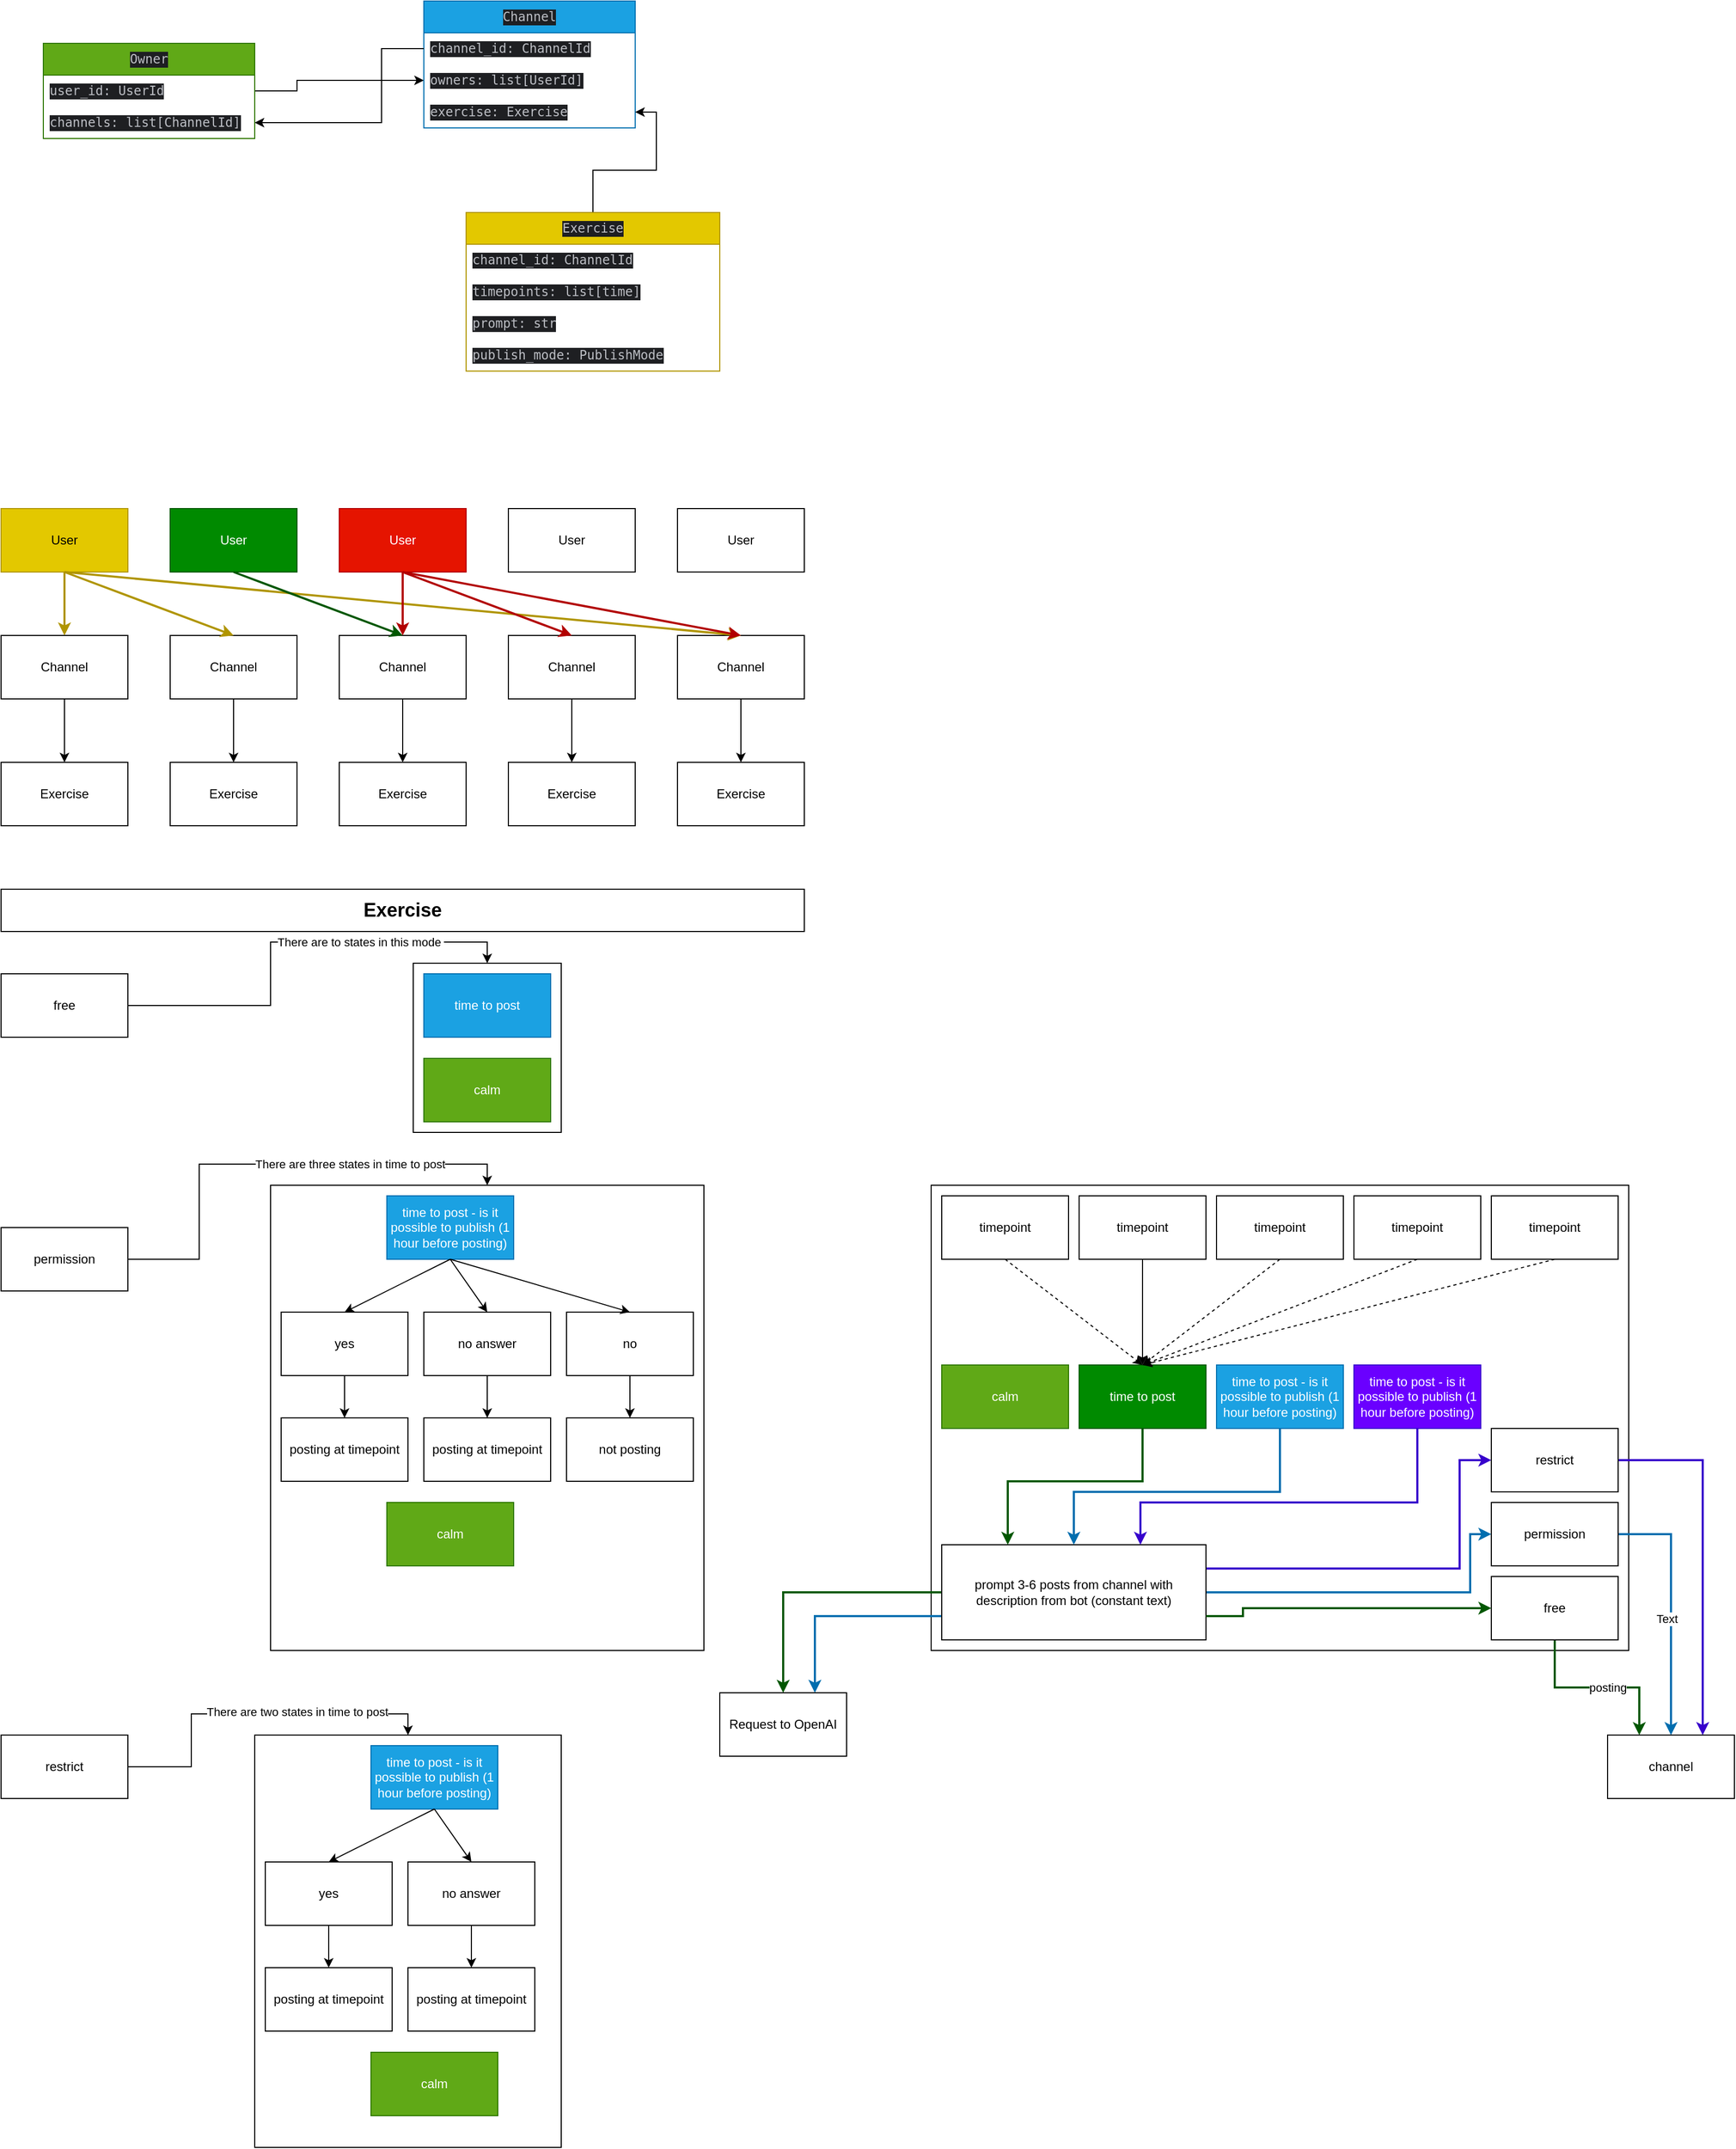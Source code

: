 <mxfile version="21.5.2" type="github" pages="4">
  <diagram name="Страница 1" id="yXr0mR93wVBfhwKuN5HS">
    <mxGraphModel dx="2607" dy="1447" grid="1" gridSize="10" guides="1" tooltips="1" connect="1" arrows="1" fold="1" page="1" pageScale="1" pageWidth="850" pageHeight="1100" background="none" math="0" shadow="0">
      <root>
        <mxCell id="0" />
        <mxCell id="1" parent="0" />
        <mxCell id="euxqpTEVw3-FXmd7gxR3-10" style="edgeStyle=orthogonalEdgeStyle;rounded=0;orthogonalLoop=1;jettySize=auto;html=1;entryX=0;entryY=0.5;entryDx=0;entryDy=0;" parent="1" source="euxqpTEVw3-FXmd7gxR3-1" target="euxqpTEVw3-FXmd7gxR3-7" edge="1">
          <mxGeometry relative="1" as="geometry">
            <Array as="points">
              <mxPoint x="320" y="125" />
              <mxPoint x="320" y="115" />
            </Array>
          </mxGeometry>
        </mxCell>
        <mxCell id="euxqpTEVw3-FXmd7gxR3-1" value="&lt;div style=&quot;background-color: rgb(30, 31, 34); color: rgb(188, 190, 196); font-family: &amp;quot;JetBrains Mono&amp;quot;, monospace;&quot;&gt;Owner&lt;/div&gt;" style="swimlane;fontStyle=0;childLayout=stackLayout;horizontal=1;startSize=30;horizontalStack=0;resizeParent=1;resizeParentMax=0;resizeLast=0;collapsible=1;marginBottom=0;whiteSpace=wrap;html=1;fillColor=#60a917;fontColor=#ffffff;strokeColor=#2D7600;" parent="1" vertex="1">
          <mxGeometry x="80" y="80" width="200" height="90" as="geometry" />
        </mxCell>
        <mxCell id="euxqpTEVw3-FXmd7gxR3-2" value="&lt;div style=&quot;background-color: rgb(30, 31, 34); color: rgb(188, 190, 196); font-family: &amp;quot;JetBrains Mono&amp;quot;, monospace;&quot;&gt;user_id: UserId&lt;/div&gt;" style="text;strokeColor=none;fillColor=none;align=left;verticalAlign=middle;spacingLeft=4;spacingRight=4;overflow=hidden;points=[[0,0.5],[1,0.5]];portConstraint=eastwest;rotatable=0;whiteSpace=wrap;html=1;" parent="euxqpTEVw3-FXmd7gxR3-1" vertex="1">
          <mxGeometry y="30" width="200" height="30" as="geometry" />
        </mxCell>
        <mxCell id="euxqpTEVw3-FXmd7gxR3-3" value="&lt;div style=&quot;background-color: rgb(30, 31, 34); color: rgb(188, 190, 196); font-family: &amp;quot;JetBrains Mono&amp;quot;, monospace;&quot;&gt;channels: list[ChannelId]&lt;/div&gt;" style="text;strokeColor=none;fillColor=none;align=left;verticalAlign=middle;spacingLeft=4;spacingRight=4;overflow=hidden;points=[[0,0.5],[1,0.5]];portConstraint=eastwest;rotatable=0;whiteSpace=wrap;html=1;" parent="euxqpTEVw3-FXmd7gxR3-1" vertex="1">
          <mxGeometry y="60" width="200" height="30" as="geometry" />
        </mxCell>
        <mxCell id="euxqpTEVw3-FXmd7gxR3-5" value="&lt;div style=&quot;background-color: rgb(30, 31, 34); color: rgb(188, 190, 196); font-family: &amp;quot;JetBrains Mono&amp;quot;, monospace;&quot;&gt;Channel&lt;/div&gt;" style="swimlane;fontStyle=0;childLayout=stackLayout;horizontal=1;startSize=30;horizontalStack=0;resizeParent=1;resizeParentMax=0;resizeLast=0;collapsible=1;marginBottom=0;whiteSpace=wrap;html=1;fillColor=#1ba1e2;fontColor=#ffffff;strokeColor=#006EAF;" parent="1" vertex="1">
          <mxGeometry x="440" y="40" width="200" height="120" as="geometry" />
        </mxCell>
        <mxCell id="euxqpTEVw3-FXmd7gxR3-6" value="&lt;div style=&quot;background-color: rgb(30, 31, 34); color: rgb(188, 190, 196); font-family: &amp;quot;JetBrains Mono&amp;quot;, monospace;&quot;&gt;channel_id: ChannelId&lt;/div&gt;" style="text;strokeColor=none;fillColor=none;align=left;verticalAlign=middle;spacingLeft=4;spacingRight=4;overflow=hidden;points=[[0,0.5],[1,0.5]];portConstraint=eastwest;rotatable=0;whiteSpace=wrap;html=1;" parent="euxqpTEVw3-FXmd7gxR3-5" vertex="1">
          <mxGeometry y="30" width="200" height="30" as="geometry" />
        </mxCell>
        <mxCell id="euxqpTEVw3-FXmd7gxR3-7" value="&lt;div style=&quot;background-color: rgb(30, 31, 34); color: rgb(188, 190, 196); font-family: &amp;quot;JetBrains Mono&amp;quot;, monospace;&quot;&gt;owners: list[UserId]&lt;/div&gt;" style="text;strokeColor=none;fillColor=none;align=left;verticalAlign=middle;spacingLeft=4;spacingRight=4;overflow=hidden;points=[[0,0.5],[1,0.5]];portConstraint=eastwest;rotatable=0;whiteSpace=wrap;html=1;" parent="euxqpTEVw3-FXmd7gxR3-5" vertex="1">
          <mxGeometry y="60" width="200" height="30" as="geometry" />
        </mxCell>
        <mxCell id="euxqpTEVw3-FXmd7gxR3-8" value="&lt;div style=&quot;background-color: rgb(30, 31, 34); color: rgb(188, 190, 196); font-family: &amp;quot;JetBrains Mono&amp;quot;, monospace;&quot;&gt;exercise: Exercise&lt;/div&gt;" style="text;strokeColor=none;fillColor=none;align=left;verticalAlign=middle;spacingLeft=4;spacingRight=4;overflow=hidden;points=[[0,0.5],[1,0.5]];portConstraint=eastwest;rotatable=0;whiteSpace=wrap;html=1;" parent="euxqpTEVw3-FXmd7gxR3-5" vertex="1">
          <mxGeometry y="90" width="200" height="30" as="geometry" />
        </mxCell>
        <mxCell id="euxqpTEVw3-FXmd7gxR3-11" style="edgeStyle=orthogonalEdgeStyle;rounded=0;orthogonalLoop=1;jettySize=auto;html=1;entryX=1;entryY=0.5;entryDx=0;entryDy=0;exitX=0;exitY=0.5;exitDx=0;exitDy=0;" parent="1" source="euxqpTEVw3-FXmd7gxR3-6" target="euxqpTEVw3-FXmd7gxR3-3" edge="1">
          <mxGeometry relative="1" as="geometry">
            <Array as="points">
              <mxPoint x="400" y="85" />
              <mxPoint x="400" y="155" />
            </Array>
          </mxGeometry>
        </mxCell>
        <mxCell id="euxqpTEVw3-FXmd7gxR3-18" style="edgeStyle=orthogonalEdgeStyle;rounded=0;orthogonalLoop=1;jettySize=auto;html=1;entryX=1;entryY=0.5;entryDx=0;entryDy=0;" parent="1" source="euxqpTEVw3-FXmd7gxR3-12" target="euxqpTEVw3-FXmd7gxR3-8" edge="1">
          <mxGeometry relative="1" as="geometry" />
        </mxCell>
        <mxCell id="euxqpTEVw3-FXmd7gxR3-12" value="&lt;div style=&quot;background-color: rgb(30, 31, 34); color: rgb(188, 190, 196); font-family: &amp;quot;JetBrains Mono&amp;quot;, monospace;&quot;&gt;Exercise&lt;/div&gt;" style="swimlane;fontStyle=0;childLayout=stackLayout;horizontal=1;startSize=30;horizontalStack=0;resizeParent=1;resizeParentMax=0;resizeLast=0;collapsible=1;marginBottom=0;whiteSpace=wrap;html=1;fillColor=#e3c800;fontColor=#000000;strokeColor=#B09500;" parent="1" vertex="1">
          <mxGeometry x="480" y="240" width="240" height="150" as="geometry" />
        </mxCell>
        <mxCell id="euxqpTEVw3-FXmd7gxR3-13" value="&lt;div style=&quot;background-color: rgb(30, 31, 34); color: rgb(188, 190, 196); font-family: &amp;quot;JetBrains Mono&amp;quot;, monospace;&quot;&gt;channel_id: ChannelId&lt;/div&gt;" style="text;strokeColor=none;fillColor=none;align=left;verticalAlign=middle;spacingLeft=4;spacingRight=4;overflow=hidden;points=[[0,0.5],[1,0.5]];portConstraint=eastwest;rotatable=0;whiteSpace=wrap;html=1;" parent="euxqpTEVw3-FXmd7gxR3-12" vertex="1">
          <mxGeometry y="30" width="240" height="30" as="geometry" />
        </mxCell>
        <mxCell id="euxqpTEVw3-FXmd7gxR3-14" value="&lt;div style=&quot;background-color: rgb(30, 31, 34); color: rgb(188, 190, 196); font-family: &amp;quot;JetBrains Mono&amp;quot;, monospace;&quot;&gt;timepoints: list[time]&lt;/div&gt;" style="text;strokeColor=none;fillColor=none;align=left;verticalAlign=middle;spacingLeft=4;spacingRight=4;overflow=hidden;points=[[0,0.5],[1,0.5]];portConstraint=eastwest;rotatable=0;whiteSpace=wrap;html=1;" parent="euxqpTEVw3-FXmd7gxR3-12" vertex="1">
          <mxGeometry y="60" width="240" height="30" as="geometry" />
        </mxCell>
        <mxCell id="euxqpTEVw3-FXmd7gxR3-15" value="&lt;div style=&quot;background-color: rgb(30, 31, 34); color: rgb(188, 190, 196); font-family: &amp;quot;JetBrains Mono&amp;quot;, monospace;&quot;&gt;prompt: str&lt;/div&gt;" style="text;strokeColor=none;fillColor=none;align=left;verticalAlign=middle;spacingLeft=4;spacingRight=4;overflow=hidden;points=[[0,0.5],[1,0.5]];portConstraint=eastwest;rotatable=0;whiteSpace=wrap;html=1;" parent="euxqpTEVw3-FXmd7gxR3-12" vertex="1">
          <mxGeometry y="90" width="240" height="30" as="geometry" />
        </mxCell>
        <mxCell id="euxqpTEVw3-FXmd7gxR3-16" value="&lt;div style=&quot;background-color: rgb(30, 31, 34); color: rgb(188, 190, 196); font-family: &amp;quot;JetBrains Mono&amp;quot;, monospace;&quot;&gt;&lt;div style=&quot;&quot;&gt;publish_mode: PublishMode&lt;/div&gt;&lt;/div&gt;" style="text;strokeColor=none;fillColor=none;align=left;verticalAlign=middle;spacingLeft=4;spacingRight=4;overflow=hidden;points=[[0,0.5],[1,0.5]];portConstraint=eastwest;rotatable=0;whiteSpace=wrap;html=1;" parent="euxqpTEVw3-FXmd7gxR3-12" vertex="1">
          <mxGeometry y="120" width="240" height="30" as="geometry" />
        </mxCell>
        <mxCell id="euxqpTEVw3-FXmd7gxR3-40" style="edgeStyle=orthogonalEdgeStyle;rounded=0;orthogonalLoop=1;jettySize=auto;html=1;entryX=0.5;entryY=0;entryDx=0;entryDy=0;strokeWidth=2;fillColor=#e3c800;strokeColor=#B09500;" parent="1" source="euxqpTEVw3-FXmd7gxR3-19" target="euxqpTEVw3-FXmd7gxR3-24" edge="1">
          <mxGeometry relative="1" as="geometry" />
        </mxCell>
        <mxCell id="euxqpTEVw3-FXmd7gxR3-19" value="User" style="rounded=0;whiteSpace=wrap;html=1;fillColor=#e3c800;fontColor=#000000;strokeColor=#B09500;" parent="1" vertex="1">
          <mxGeometry x="40" y="520" width="120" height="60" as="geometry" />
        </mxCell>
        <mxCell id="euxqpTEVw3-FXmd7gxR3-20" value="User" style="rounded=0;whiteSpace=wrap;html=1;fillColor=#008a00;fontColor=#ffffff;strokeColor=#005700;" parent="1" vertex="1">
          <mxGeometry x="200" y="520" width="120" height="60" as="geometry" />
        </mxCell>
        <mxCell id="euxqpTEVw3-FXmd7gxR3-21" value="User" style="rounded=0;whiteSpace=wrap;html=1;fillColor=#e51400;fontColor=#ffffff;strokeColor=#B20000;" parent="1" vertex="1">
          <mxGeometry x="360" y="520" width="120" height="60" as="geometry" />
        </mxCell>
        <mxCell id="euxqpTEVw3-FXmd7gxR3-22" value="User" style="rounded=0;whiteSpace=wrap;html=1;" parent="1" vertex="1">
          <mxGeometry x="680" y="520" width="120" height="60" as="geometry" />
        </mxCell>
        <mxCell id="euxqpTEVw3-FXmd7gxR3-23" value="User" style="rounded=0;whiteSpace=wrap;html=1;" parent="1" vertex="1">
          <mxGeometry x="520" y="520" width="120" height="60" as="geometry" />
        </mxCell>
        <mxCell id="euxqpTEVw3-FXmd7gxR3-30" style="edgeStyle=orthogonalEdgeStyle;rounded=0;orthogonalLoop=1;jettySize=auto;html=1;entryX=0.5;entryY=0;entryDx=0;entryDy=0;" parent="1" source="euxqpTEVw3-FXmd7gxR3-24" target="euxqpTEVw3-FXmd7gxR3-29" edge="1">
          <mxGeometry relative="1" as="geometry" />
        </mxCell>
        <mxCell id="euxqpTEVw3-FXmd7gxR3-24" value="Channel" style="rounded=0;whiteSpace=wrap;html=1;" parent="1" vertex="1">
          <mxGeometry x="40" y="640" width="120" height="60" as="geometry" />
        </mxCell>
        <mxCell id="euxqpTEVw3-FXmd7gxR3-35" style="edgeStyle=orthogonalEdgeStyle;rounded=0;orthogonalLoop=1;jettySize=auto;html=1;entryX=0.5;entryY=0;entryDx=0;entryDy=0;" parent="1" source="euxqpTEVw3-FXmd7gxR3-25" target="euxqpTEVw3-FXmd7gxR3-31" edge="1">
          <mxGeometry relative="1" as="geometry" />
        </mxCell>
        <mxCell id="euxqpTEVw3-FXmd7gxR3-25" value="Channel" style="rounded=0;whiteSpace=wrap;html=1;" parent="1" vertex="1">
          <mxGeometry x="200" y="640" width="120" height="60" as="geometry" />
        </mxCell>
        <mxCell id="euxqpTEVw3-FXmd7gxR3-36" style="edgeStyle=orthogonalEdgeStyle;rounded=0;orthogonalLoop=1;jettySize=auto;html=1;entryX=0.5;entryY=0;entryDx=0;entryDy=0;" parent="1" source="euxqpTEVw3-FXmd7gxR3-26" target="euxqpTEVw3-FXmd7gxR3-32" edge="1">
          <mxGeometry relative="1" as="geometry" />
        </mxCell>
        <mxCell id="euxqpTEVw3-FXmd7gxR3-26" value="Channel" style="rounded=0;whiteSpace=wrap;html=1;" parent="1" vertex="1">
          <mxGeometry x="360" y="640" width="120" height="60" as="geometry" />
        </mxCell>
        <mxCell id="euxqpTEVw3-FXmd7gxR3-38" style="edgeStyle=orthogonalEdgeStyle;rounded=0;orthogonalLoop=1;jettySize=auto;html=1;entryX=0.5;entryY=0;entryDx=0;entryDy=0;" parent="1" source="euxqpTEVw3-FXmd7gxR3-27" target="euxqpTEVw3-FXmd7gxR3-34" edge="1">
          <mxGeometry relative="1" as="geometry" />
        </mxCell>
        <mxCell id="euxqpTEVw3-FXmd7gxR3-27" value="Channel" style="rounded=0;whiteSpace=wrap;html=1;" parent="1" vertex="1">
          <mxGeometry x="680" y="640" width="120" height="60" as="geometry" />
        </mxCell>
        <mxCell id="euxqpTEVw3-FXmd7gxR3-37" style="edgeStyle=orthogonalEdgeStyle;rounded=0;orthogonalLoop=1;jettySize=auto;html=1;entryX=0.5;entryY=0;entryDx=0;entryDy=0;" parent="1" source="euxqpTEVw3-FXmd7gxR3-28" target="euxqpTEVw3-FXmd7gxR3-33" edge="1">
          <mxGeometry relative="1" as="geometry" />
        </mxCell>
        <mxCell id="euxqpTEVw3-FXmd7gxR3-28" value="Channel" style="rounded=0;whiteSpace=wrap;html=1;" parent="1" vertex="1">
          <mxGeometry x="520" y="640" width="120" height="60" as="geometry" />
        </mxCell>
        <mxCell id="euxqpTEVw3-FXmd7gxR3-29" value="Exercise" style="rounded=0;whiteSpace=wrap;html=1;" parent="1" vertex="1">
          <mxGeometry x="40" y="760" width="120" height="60" as="geometry" />
        </mxCell>
        <mxCell id="euxqpTEVw3-FXmd7gxR3-31" value="Exercise" style="rounded=0;whiteSpace=wrap;html=1;" parent="1" vertex="1">
          <mxGeometry x="200" y="760" width="120" height="60" as="geometry" />
        </mxCell>
        <mxCell id="euxqpTEVw3-FXmd7gxR3-32" value="Exercise" style="rounded=0;whiteSpace=wrap;html=1;" parent="1" vertex="1">
          <mxGeometry x="360" y="760" width="120" height="60" as="geometry" />
        </mxCell>
        <mxCell id="euxqpTEVw3-FXmd7gxR3-33" value="Exercise" style="rounded=0;whiteSpace=wrap;html=1;" parent="1" vertex="1">
          <mxGeometry x="520" y="760" width="120" height="60" as="geometry" />
        </mxCell>
        <mxCell id="euxqpTEVw3-FXmd7gxR3-34" value="Exercise" style="rounded=0;whiteSpace=wrap;html=1;" parent="1" vertex="1">
          <mxGeometry x="680" y="760" width="120" height="60" as="geometry" />
        </mxCell>
        <mxCell id="euxqpTEVw3-FXmd7gxR3-41" value="" style="endArrow=classic;html=1;rounded=0;exitX=0.5;exitY=1;exitDx=0;exitDy=0;entryX=0.5;entryY=0;entryDx=0;entryDy=0;strokeWidth=2;fillColor=#e3c800;strokeColor=#B09500;" parent="1" source="euxqpTEVw3-FXmd7gxR3-19" target="euxqpTEVw3-FXmd7gxR3-25" edge="1">
          <mxGeometry width="50" height="50" relative="1" as="geometry">
            <mxPoint x="140" y="580" as="sourcePoint" />
            <mxPoint x="190" y="530" as="targetPoint" />
          </mxGeometry>
        </mxCell>
        <mxCell id="euxqpTEVw3-FXmd7gxR3-43" value="" style="endArrow=classic;html=1;rounded=0;exitX=0.5;exitY=1;exitDx=0;exitDy=0;entryX=0.5;entryY=0;entryDx=0;entryDy=0;strokeWidth=2;fillColor=#e3c800;strokeColor=#B09500;" parent="1" source="euxqpTEVw3-FXmd7gxR3-19" target="euxqpTEVw3-FXmd7gxR3-27" edge="1">
          <mxGeometry width="50" height="50" relative="1" as="geometry">
            <mxPoint x="120" y="600" as="sourcePoint" />
            <mxPoint x="280" y="660" as="targetPoint" />
          </mxGeometry>
        </mxCell>
        <mxCell id="euxqpTEVw3-FXmd7gxR3-44" value="" style="endArrow=classic;html=1;rounded=0;exitX=0.5;exitY=1;exitDx=0;exitDy=0;entryX=0.5;entryY=0;entryDx=0;entryDy=0;fillColor=#e51400;strokeColor=#B20000;strokeWidth=2;" parent="1" source="euxqpTEVw3-FXmd7gxR3-21" target="euxqpTEVw3-FXmd7gxR3-27" edge="1">
          <mxGeometry width="50" height="50" relative="1" as="geometry">
            <mxPoint x="130" y="610" as="sourcePoint" />
            <mxPoint x="290" y="670" as="targetPoint" />
          </mxGeometry>
        </mxCell>
        <mxCell id="euxqpTEVw3-FXmd7gxR3-45" value="" style="endArrow=classic;html=1;rounded=0;exitX=0.5;exitY=1;exitDx=0;exitDy=0;entryX=0.5;entryY=0;entryDx=0;entryDy=0;fillColor=#e51400;strokeColor=#B20000;strokeWidth=2;" parent="1" source="euxqpTEVw3-FXmd7gxR3-21" target="euxqpTEVw3-FXmd7gxR3-26" edge="1">
          <mxGeometry width="50" height="50" relative="1" as="geometry">
            <mxPoint x="140" y="620" as="sourcePoint" />
            <mxPoint x="300" y="680" as="targetPoint" />
          </mxGeometry>
        </mxCell>
        <mxCell id="euxqpTEVw3-FXmd7gxR3-46" value="" style="endArrow=classic;html=1;rounded=0;exitX=0.5;exitY=1;exitDx=0;exitDy=0;entryX=0.5;entryY=0;entryDx=0;entryDy=0;fillColor=#e51400;strokeColor=#B20000;strokeWidth=2;" parent="1" source="euxqpTEVw3-FXmd7gxR3-21" target="euxqpTEVw3-FXmd7gxR3-28" edge="1">
          <mxGeometry width="50" height="50" relative="1" as="geometry">
            <mxPoint x="150" y="630" as="sourcePoint" />
            <mxPoint x="310" y="690" as="targetPoint" />
          </mxGeometry>
        </mxCell>
        <mxCell id="euxqpTEVw3-FXmd7gxR3-47" value="" style="endArrow=classic;html=1;rounded=0;exitX=0.5;exitY=1;exitDx=0;exitDy=0;entryX=0.5;entryY=0;entryDx=0;entryDy=0;fillColor=#008a00;strokeColor=#005700;strokeWidth=2;" parent="1" source="euxqpTEVw3-FXmd7gxR3-20" target="euxqpTEVw3-FXmd7gxR3-26" edge="1">
          <mxGeometry width="50" height="50" relative="1" as="geometry">
            <mxPoint x="160" y="640" as="sourcePoint" />
            <mxPoint x="320" y="700" as="targetPoint" />
          </mxGeometry>
        </mxCell>
        <mxCell id="xw_hN3GBPzeLiiMLfZEo-1" value="&lt;h2&gt;Exercise&lt;/h2&gt;" style="rounded=0;whiteSpace=wrap;html=1;" parent="1" vertex="1">
          <mxGeometry x="40" y="880" width="760" height="40" as="geometry" />
        </mxCell>
        <mxCell id="xw_hN3GBPzeLiiMLfZEo-10" style="edgeStyle=orthogonalEdgeStyle;rounded=0;orthogonalLoop=1;jettySize=auto;html=1;entryX=0.5;entryY=0;entryDx=0;entryDy=0;" parent="1" source="xw_hN3GBPzeLiiMLfZEo-2" target="xw_hN3GBPzeLiiMLfZEo-8" edge="1">
          <mxGeometry relative="1" as="geometry" />
        </mxCell>
        <mxCell id="xw_hN3GBPzeLiiMLfZEo-12" value="There are to states in this mode&amp;nbsp;" style="edgeLabel;html=1;align=center;verticalAlign=middle;resizable=0;points=[];" parent="xw_hN3GBPzeLiiMLfZEo-10" vertex="1" connectable="0">
          <mxGeometry x="-0.505" y="3" relative="1" as="geometry">
            <mxPoint x="116" y="-57" as="offset" />
          </mxGeometry>
        </mxCell>
        <mxCell id="xw_hN3GBPzeLiiMLfZEo-2" value="free" style="rounded=0;whiteSpace=wrap;html=1;" parent="1" vertex="1">
          <mxGeometry x="40" y="960" width="120" height="60" as="geometry" />
        </mxCell>
        <mxCell id="xw_hN3GBPzeLiiMLfZEo-31" style="edgeStyle=orthogonalEdgeStyle;rounded=0;orthogonalLoop=1;jettySize=auto;html=1;entryX=0.5;entryY=0;entryDx=0;entryDy=0;" parent="1" source="xw_hN3GBPzeLiiMLfZEo-3" target="xw_hN3GBPzeLiiMLfZEo-13" edge="1">
          <mxGeometry relative="1" as="geometry" />
        </mxCell>
        <mxCell id="xw_hN3GBPzeLiiMLfZEo-32" value="There are three states in time to post" style="edgeLabel;html=1;align=center;verticalAlign=middle;resizable=0;points=[];" parent="xw_hN3GBPzeLiiMLfZEo-31" vertex="1" connectable="0">
          <mxGeometry x="-0.102" y="-2" relative="1" as="geometry">
            <mxPoint x="98" y="-2" as="offset" />
          </mxGeometry>
        </mxCell>
        <mxCell id="xw_hN3GBPzeLiiMLfZEo-3" value="permission" style="rounded=0;whiteSpace=wrap;html=1;" parent="1" vertex="1">
          <mxGeometry x="40" y="1200" width="120" height="60" as="geometry" />
        </mxCell>
        <mxCell id="xw_hN3GBPzeLiiMLfZEo-50" style="edgeStyle=orthogonalEdgeStyle;rounded=0;orthogonalLoop=1;jettySize=auto;html=1;entryX=0.5;entryY=0;entryDx=0;entryDy=0;" parent="1" source="xw_hN3GBPzeLiiMLfZEo-4" target="xw_hN3GBPzeLiiMLfZEo-35" edge="1">
          <mxGeometry relative="1" as="geometry" />
        </mxCell>
        <mxCell id="xw_hN3GBPzeLiiMLfZEo-51" value="There are two states in time to post" style="edgeLabel;html=1;align=center;verticalAlign=middle;resizable=0;points=[];" parent="xw_hN3GBPzeLiiMLfZEo-50" vertex="1" connectable="0">
          <mxGeometry x="0.087" y="2" relative="1" as="geometry">
            <mxPoint x="28" as="offset" />
          </mxGeometry>
        </mxCell>
        <mxCell id="xw_hN3GBPzeLiiMLfZEo-4" value="restrict" style="rounded=0;whiteSpace=wrap;html=1;" parent="1" vertex="1">
          <mxGeometry x="40" y="1680" width="120" height="60" as="geometry" />
        </mxCell>
        <mxCell id="xw_hN3GBPzeLiiMLfZEo-9" value="" style="group;fillColor=#1ba1e2;fontColor=#ffffff;strokeColor=#006EAF;" parent="1" vertex="1" connectable="0">
          <mxGeometry x="430" y="950" width="140" height="160" as="geometry" />
        </mxCell>
        <mxCell id="xw_hN3GBPzeLiiMLfZEo-8" value="" style="rounded=0;whiteSpace=wrap;html=1;labelBackgroundColor=#312626;" parent="xw_hN3GBPzeLiiMLfZEo-9" vertex="1">
          <mxGeometry width="140" height="160" as="geometry" />
        </mxCell>
        <mxCell id="xw_hN3GBPzeLiiMLfZEo-5" value="time to post" style="rounded=0;whiteSpace=wrap;html=1;fillColor=#1ba1e2;fontColor=#ffffff;strokeColor=#006EAF;" parent="xw_hN3GBPzeLiiMLfZEo-9" vertex="1">
          <mxGeometry x="10" y="10" width="120" height="60" as="geometry" />
        </mxCell>
        <mxCell id="xw_hN3GBPzeLiiMLfZEo-6" value="calm" style="rounded=0;whiteSpace=wrap;html=1;fillColor=#60a917;fontColor=#ffffff;strokeColor=#2D7600;" parent="xw_hN3GBPzeLiiMLfZEo-9" vertex="1">
          <mxGeometry x="10" y="90" width="120" height="60" as="geometry" />
        </mxCell>
        <mxCell id="xw_hN3GBPzeLiiMLfZEo-30" value="" style="group;fillColor=#1ba1e2;fontColor=#ffffff;strokeColor=#006EAF;" parent="1" vertex="1" connectable="0">
          <mxGeometry x="295" y="1160" width="410" height="440" as="geometry" />
        </mxCell>
        <mxCell id="xw_hN3GBPzeLiiMLfZEo-13" value="" style="rounded=0;whiteSpace=wrap;html=1;" parent="xw_hN3GBPzeLiiMLfZEo-30" vertex="1">
          <mxGeometry width="410" height="440" as="geometry" />
        </mxCell>
        <mxCell id="xw_hN3GBPzeLiiMLfZEo-15" value="time to post - is it possible to publish (1 hour before posting)" style="rounded=0;whiteSpace=wrap;html=1;fillColor=#1ba1e2;fontColor=#ffffff;strokeColor=#006EAF;" parent="xw_hN3GBPzeLiiMLfZEo-30" vertex="1">
          <mxGeometry x="110" y="10" width="120" height="60" as="geometry" />
        </mxCell>
        <mxCell id="xw_hN3GBPzeLiiMLfZEo-16" value="yes" style="rounded=0;whiteSpace=wrap;html=1;" parent="xw_hN3GBPzeLiiMLfZEo-30" vertex="1">
          <mxGeometry x="10" y="120" width="120" height="60" as="geometry" />
        </mxCell>
        <mxCell id="xw_hN3GBPzeLiiMLfZEo-17" value="no" style="rounded=0;whiteSpace=wrap;html=1;" parent="xw_hN3GBPzeLiiMLfZEo-30" vertex="1">
          <mxGeometry x="280" y="120" width="120" height="60" as="geometry" />
        </mxCell>
        <mxCell id="xw_hN3GBPzeLiiMLfZEo-18" value="" style="endArrow=classic;html=1;rounded=0;exitX=0.5;exitY=1;exitDx=0;exitDy=0;entryX=0.5;entryY=0;entryDx=0;entryDy=0;" parent="xw_hN3GBPzeLiiMLfZEo-30" source="xw_hN3GBPzeLiiMLfZEo-15" target="xw_hN3GBPzeLiiMLfZEo-16" edge="1">
          <mxGeometry width="50" height="50" relative="1" as="geometry">
            <mxPoint x="30" y="60" as="sourcePoint" />
            <mxPoint x="80" y="10" as="targetPoint" />
          </mxGeometry>
        </mxCell>
        <mxCell id="xw_hN3GBPzeLiiMLfZEo-20" value="" style="endArrow=classic;html=1;rounded=0;exitX=0.5;exitY=1;exitDx=0;exitDy=0;entryX=0.5;entryY=0;entryDx=0;entryDy=0;" parent="xw_hN3GBPzeLiiMLfZEo-30" source="xw_hN3GBPzeLiiMLfZEo-15" target="xw_hN3GBPzeLiiMLfZEo-17" edge="1">
          <mxGeometry width="50" height="50" relative="1" as="geometry">
            <mxPoint x="180" y="80" as="sourcePoint" />
            <mxPoint x="80" y="130" as="targetPoint" />
          </mxGeometry>
        </mxCell>
        <mxCell id="xw_hN3GBPzeLiiMLfZEo-21" value="no answer" style="rounded=0;whiteSpace=wrap;html=1;" parent="xw_hN3GBPzeLiiMLfZEo-30" vertex="1">
          <mxGeometry x="145" y="120" width="120" height="60" as="geometry" />
        </mxCell>
        <mxCell id="xw_hN3GBPzeLiiMLfZEo-22" value="" style="endArrow=classic;html=1;rounded=0;exitX=0.5;exitY=1;exitDx=0;exitDy=0;entryX=0.5;entryY=0;entryDx=0;entryDy=0;" parent="xw_hN3GBPzeLiiMLfZEo-30" source="xw_hN3GBPzeLiiMLfZEo-15" target="xw_hN3GBPzeLiiMLfZEo-21" edge="1">
          <mxGeometry width="50" height="50" relative="1" as="geometry">
            <mxPoint x="180" y="80" as="sourcePoint" />
            <mxPoint x="80" y="130" as="targetPoint" />
          </mxGeometry>
        </mxCell>
        <mxCell id="xw_hN3GBPzeLiiMLfZEo-23" value="posting at timepoint" style="rounded=0;whiteSpace=wrap;html=1;" parent="xw_hN3GBPzeLiiMLfZEo-30" vertex="1">
          <mxGeometry x="10" y="220" width="120" height="60" as="geometry" />
        </mxCell>
        <mxCell id="xw_hN3GBPzeLiiMLfZEo-24" style="edgeStyle=orthogonalEdgeStyle;rounded=0;orthogonalLoop=1;jettySize=auto;html=1;entryX=0.5;entryY=0;entryDx=0;entryDy=0;" parent="xw_hN3GBPzeLiiMLfZEo-30" source="xw_hN3GBPzeLiiMLfZEo-16" target="xw_hN3GBPzeLiiMLfZEo-23" edge="1">
          <mxGeometry relative="1" as="geometry" />
        </mxCell>
        <mxCell id="xw_hN3GBPzeLiiMLfZEo-25" value="not posting" style="rounded=0;whiteSpace=wrap;html=1;" parent="xw_hN3GBPzeLiiMLfZEo-30" vertex="1">
          <mxGeometry x="280" y="220" width="120" height="60" as="geometry" />
        </mxCell>
        <mxCell id="xw_hN3GBPzeLiiMLfZEo-28" value="posting at timepoint" style="rounded=0;whiteSpace=wrap;html=1;" parent="xw_hN3GBPzeLiiMLfZEo-30" vertex="1">
          <mxGeometry x="145" y="220" width="120" height="60" as="geometry" />
        </mxCell>
        <mxCell id="xw_hN3GBPzeLiiMLfZEo-26" style="edgeStyle=orthogonalEdgeStyle;rounded=0;orthogonalLoop=1;jettySize=auto;html=1;entryX=0.5;entryY=0;entryDx=0;entryDy=0;" parent="xw_hN3GBPzeLiiMLfZEo-30" source="xw_hN3GBPzeLiiMLfZEo-17" target="xw_hN3GBPzeLiiMLfZEo-25" edge="1">
          <mxGeometry relative="1" as="geometry" />
        </mxCell>
        <mxCell id="xw_hN3GBPzeLiiMLfZEo-29" style="edgeStyle=orthogonalEdgeStyle;rounded=0;orthogonalLoop=1;jettySize=auto;html=1;entryX=0.5;entryY=0;entryDx=0;entryDy=0;" parent="xw_hN3GBPzeLiiMLfZEo-30" source="xw_hN3GBPzeLiiMLfZEo-21" target="xw_hN3GBPzeLiiMLfZEo-28" edge="1">
          <mxGeometry relative="1" as="geometry" />
        </mxCell>
        <mxCell id="xw_hN3GBPzeLiiMLfZEo-33" value="calm" style="rounded=0;whiteSpace=wrap;html=1;fillColor=#60a917;fontColor=#ffffff;strokeColor=#2D7600;" parent="xw_hN3GBPzeLiiMLfZEo-30" vertex="1">
          <mxGeometry x="110" y="300" width="120" height="60" as="geometry" />
        </mxCell>
        <mxCell id="xw_hN3GBPzeLiiMLfZEo-35" value="" style="rounded=0;whiteSpace=wrap;html=1;" parent="1" vertex="1">
          <mxGeometry x="280" y="1680" width="290" height="390" as="geometry" />
        </mxCell>
        <mxCell id="xw_hN3GBPzeLiiMLfZEo-36" value="time to post - is it possible to publish (1 hour before posting)" style="rounded=0;whiteSpace=wrap;html=1;fillColor=#1ba1e2;fontColor=#ffffff;strokeColor=#006EAF;" parent="1" vertex="1">
          <mxGeometry x="390" y="1690" width="120" height="60" as="geometry" />
        </mxCell>
        <mxCell id="xw_hN3GBPzeLiiMLfZEo-37" value="yes" style="rounded=0;whiteSpace=wrap;html=1;" parent="1" vertex="1">
          <mxGeometry x="290" y="1800" width="120" height="60" as="geometry" />
        </mxCell>
        <mxCell id="xw_hN3GBPzeLiiMLfZEo-39" value="" style="endArrow=classic;html=1;rounded=0;exitX=0.5;exitY=1;exitDx=0;exitDy=0;entryX=0.5;entryY=0;entryDx=0;entryDy=0;" parent="1" source="xw_hN3GBPzeLiiMLfZEo-36" target="xw_hN3GBPzeLiiMLfZEo-37" edge="1">
          <mxGeometry width="50" height="50" relative="1" as="geometry">
            <mxPoint x="310" y="1740" as="sourcePoint" />
            <mxPoint x="360" y="1690" as="targetPoint" />
          </mxGeometry>
        </mxCell>
        <mxCell id="xw_hN3GBPzeLiiMLfZEo-41" value="no answer" style="rounded=0;whiteSpace=wrap;html=1;" parent="1" vertex="1">
          <mxGeometry x="425" y="1800" width="120" height="60" as="geometry" />
        </mxCell>
        <mxCell id="xw_hN3GBPzeLiiMLfZEo-42" value="" style="endArrow=classic;html=1;rounded=0;exitX=0.5;exitY=1;exitDx=0;exitDy=0;entryX=0.5;entryY=0;entryDx=0;entryDy=0;" parent="1" source="xw_hN3GBPzeLiiMLfZEo-36" target="xw_hN3GBPzeLiiMLfZEo-41" edge="1">
          <mxGeometry width="50" height="50" relative="1" as="geometry">
            <mxPoint x="460" y="1760" as="sourcePoint" />
            <mxPoint x="360" y="1810" as="targetPoint" />
          </mxGeometry>
        </mxCell>
        <mxCell id="xw_hN3GBPzeLiiMLfZEo-43" value="posting at timepoint" style="rounded=0;whiteSpace=wrap;html=1;" parent="1" vertex="1">
          <mxGeometry x="290" y="1900" width="120" height="60" as="geometry" />
        </mxCell>
        <mxCell id="xw_hN3GBPzeLiiMLfZEo-44" style="edgeStyle=orthogonalEdgeStyle;rounded=0;orthogonalLoop=1;jettySize=auto;html=1;entryX=0.5;entryY=0;entryDx=0;entryDy=0;" parent="1" source="xw_hN3GBPzeLiiMLfZEo-37" target="xw_hN3GBPzeLiiMLfZEo-43" edge="1">
          <mxGeometry relative="1" as="geometry" />
        </mxCell>
        <mxCell id="xw_hN3GBPzeLiiMLfZEo-46" value="posting at timepoint" style="rounded=0;whiteSpace=wrap;html=1;" parent="1" vertex="1">
          <mxGeometry x="425" y="1900" width="120" height="60" as="geometry" />
        </mxCell>
        <mxCell id="xw_hN3GBPzeLiiMLfZEo-48" style="edgeStyle=orthogonalEdgeStyle;rounded=0;orthogonalLoop=1;jettySize=auto;html=1;entryX=0.5;entryY=0;entryDx=0;entryDy=0;" parent="1" source="xw_hN3GBPzeLiiMLfZEo-41" target="xw_hN3GBPzeLiiMLfZEo-46" edge="1">
          <mxGeometry relative="1" as="geometry" />
        </mxCell>
        <mxCell id="xw_hN3GBPzeLiiMLfZEo-49" value="calm" style="rounded=0;whiteSpace=wrap;html=1;fillColor=#60a917;fontColor=#ffffff;strokeColor=#2D7600;" parent="1" vertex="1">
          <mxGeometry x="390" y="1980" width="120" height="60" as="geometry" />
        </mxCell>
        <mxCell id="xw_hN3GBPzeLiiMLfZEo-52" value="" style="rounded=0;whiteSpace=wrap;html=1;" parent="1" vertex="1">
          <mxGeometry x="920" y="1160" width="660" height="440" as="geometry" />
        </mxCell>
        <mxCell id="xw_hN3GBPzeLiiMLfZEo-53" value="timepoint" style="rounded=0;whiteSpace=wrap;html=1;" parent="1" vertex="1">
          <mxGeometry x="930" y="1170" width="120" height="60" as="geometry" />
        </mxCell>
        <mxCell id="xw_hN3GBPzeLiiMLfZEo-55" value="timepoint" style="rounded=0;whiteSpace=wrap;html=1;" parent="1" vertex="1">
          <mxGeometry x="1190" y="1170" width="120" height="60" as="geometry" />
        </mxCell>
        <mxCell id="xw_hN3GBPzeLiiMLfZEo-77" style="edgeStyle=orthogonalEdgeStyle;rounded=0;orthogonalLoop=1;jettySize=auto;html=1;entryX=0.5;entryY=0;entryDx=0;entryDy=0;" parent="1" source="xw_hN3GBPzeLiiMLfZEo-56" target="xw_hN3GBPzeLiiMLfZEo-67" edge="1">
          <mxGeometry relative="1" as="geometry" />
        </mxCell>
        <mxCell id="xw_hN3GBPzeLiiMLfZEo-56" value="timepoint" style="rounded=0;whiteSpace=wrap;html=1;" parent="1" vertex="1">
          <mxGeometry x="1060" y="1170" width="120" height="60" as="geometry" />
        </mxCell>
        <mxCell id="xw_hN3GBPzeLiiMLfZEo-57" value="timepoint" style="rounded=0;whiteSpace=wrap;html=1;" parent="1" vertex="1">
          <mxGeometry x="1450" y="1170" width="120" height="60" as="geometry" />
        </mxCell>
        <mxCell id="xw_hN3GBPzeLiiMLfZEo-58" value="timepoint" style="rounded=0;whiteSpace=wrap;html=1;" parent="1" vertex="1">
          <mxGeometry x="1320" y="1170" width="120" height="60" as="geometry" />
        </mxCell>
        <mxCell id="xw_hN3GBPzeLiiMLfZEo-75" style="edgeStyle=orthogonalEdgeStyle;rounded=0;orthogonalLoop=1;jettySize=auto;html=1;entryX=0.5;entryY=0;entryDx=0;entryDy=0;fillColor=#008a00;strokeColor=#005700;strokeWidth=2;" parent="1" source="xw_hN3GBPzeLiiMLfZEo-59" target="xw_hN3GBPzeLiiMLfZEo-63" edge="1">
          <mxGeometry relative="1" as="geometry" />
        </mxCell>
        <mxCell id="xw_hN3GBPzeLiiMLfZEo-86" style="edgeStyle=orthogonalEdgeStyle;rounded=0;orthogonalLoop=1;jettySize=auto;html=1;exitX=0;exitY=0.75;exitDx=0;exitDy=0;entryX=0.75;entryY=0;entryDx=0;entryDy=0;fillColor=#1ba1e2;strokeColor=#006EAF;strokeWidth=2;" parent="1" source="xw_hN3GBPzeLiiMLfZEo-59" target="xw_hN3GBPzeLiiMLfZEo-63" edge="1">
          <mxGeometry relative="1" as="geometry" />
        </mxCell>
        <mxCell id="xw_hN3GBPzeLiiMLfZEo-87" style="edgeStyle=orthogonalEdgeStyle;rounded=0;orthogonalLoop=1;jettySize=auto;html=1;exitX=1;exitY=0.5;exitDx=0;exitDy=0;fillColor=#1ba1e2;strokeColor=#006EAF;strokeWidth=2;" parent="1" source="xw_hN3GBPzeLiiMLfZEo-59" target="xw_hN3GBPzeLiiMLfZEo-61" edge="1">
          <mxGeometry relative="1" as="geometry">
            <Array as="points">
              <mxPoint x="1430" y="1545" />
              <mxPoint x="1430" y="1490" />
            </Array>
          </mxGeometry>
        </mxCell>
        <mxCell id="xw_hN3GBPzeLiiMLfZEo-91" style="edgeStyle=orthogonalEdgeStyle;rounded=0;orthogonalLoop=1;jettySize=auto;html=1;exitX=1;exitY=0.25;exitDx=0;exitDy=0;entryX=0;entryY=0.5;entryDx=0;entryDy=0;fillColor=#6a00ff;strokeColor=#3700CC;strokeWidth=2;" parent="1" source="xw_hN3GBPzeLiiMLfZEo-59" target="xw_hN3GBPzeLiiMLfZEo-62" edge="1">
          <mxGeometry relative="1" as="geometry">
            <Array as="points">
              <mxPoint x="1420" y="1523" />
              <mxPoint x="1420" y="1420" />
            </Array>
          </mxGeometry>
        </mxCell>
        <mxCell id="xw_hN3GBPzeLiiMLfZEo-59" value="prompt 3-6 posts from channel with description from bot (constant text)" style="rounded=0;whiteSpace=wrap;html=1;" parent="1" vertex="1">
          <mxGeometry x="930" y="1500" width="250" height="90" as="geometry" />
        </mxCell>
        <mxCell id="xw_hN3GBPzeLiiMLfZEo-71" style="edgeStyle=orthogonalEdgeStyle;rounded=0;orthogonalLoop=1;jettySize=auto;html=1;entryX=0.25;entryY=0;entryDx=0;entryDy=0;fillColor=#008a00;strokeColor=#005700;strokeWidth=2;" parent="1" source="xw_hN3GBPzeLiiMLfZEo-60" target="xw_hN3GBPzeLiiMLfZEo-72" edge="1">
          <mxGeometry relative="1" as="geometry">
            <mxPoint x="1610" y="1670" as="targetPoint" />
          </mxGeometry>
        </mxCell>
        <mxCell id="xw_hN3GBPzeLiiMLfZEo-73" value="posting" style="edgeLabel;html=1;align=center;verticalAlign=middle;resizable=0;points=[];" parent="xw_hN3GBPzeLiiMLfZEo-71" vertex="1" connectable="0">
          <mxGeometry x="0.11" relative="1" as="geometry">
            <mxPoint as="offset" />
          </mxGeometry>
        </mxCell>
        <mxCell id="xw_hN3GBPzeLiiMLfZEo-60" value="free" style="rounded=0;whiteSpace=wrap;html=1;" parent="1" vertex="1">
          <mxGeometry x="1450" y="1530" width="120" height="60" as="geometry" />
        </mxCell>
        <mxCell id="xw_hN3GBPzeLiiMLfZEo-88" style="edgeStyle=orthogonalEdgeStyle;rounded=0;orthogonalLoop=1;jettySize=auto;html=1;entryX=0.5;entryY=0;entryDx=0;entryDy=0;exitX=1;exitY=0.5;exitDx=0;exitDy=0;fillColor=#1ba1e2;strokeColor=#006EAF;strokeWidth=2;" parent="1" source="xw_hN3GBPzeLiiMLfZEo-61" target="xw_hN3GBPzeLiiMLfZEo-72" edge="1">
          <mxGeometry relative="1" as="geometry">
            <mxPoint x="1530" y="1520" as="sourcePoint" />
            <mxPoint x="1670" y="1680" as="targetPoint" />
          </mxGeometry>
        </mxCell>
        <mxCell id="xw_hN3GBPzeLiiMLfZEo-93" value="Text" style="edgeLabel;html=1;align=center;verticalAlign=middle;resizable=0;points=[];" parent="xw_hN3GBPzeLiiMLfZEo-88" vertex="1" connectable="0">
          <mxGeometry x="0.083" y="-4" relative="1" as="geometry">
            <mxPoint as="offset" />
          </mxGeometry>
        </mxCell>
        <mxCell id="xw_hN3GBPzeLiiMLfZEo-61" value="permission" style="rounded=0;whiteSpace=wrap;html=1;" parent="1" vertex="1">
          <mxGeometry x="1450" y="1460" width="120" height="60" as="geometry" />
        </mxCell>
        <mxCell id="xw_hN3GBPzeLiiMLfZEo-92" style="edgeStyle=orthogonalEdgeStyle;rounded=0;orthogonalLoop=1;jettySize=auto;html=1;fillColor=#6a00ff;strokeColor=#3700CC;strokeWidth=2;" parent="1" source="xw_hN3GBPzeLiiMLfZEo-62" target="xw_hN3GBPzeLiiMLfZEo-72" edge="1">
          <mxGeometry relative="1" as="geometry">
            <Array as="points">
              <mxPoint x="1650" y="1420" />
            </Array>
          </mxGeometry>
        </mxCell>
        <mxCell id="xw_hN3GBPzeLiiMLfZEo-62" value="restrict" style="rounded=0;whiteSpace=wrap;html=1;" parent="1" vertex="1">
          <mxGeometry x="1450" y="1390" width="120" height="60" as="geometry" />
        </mxCell>
        <mxCell id="xw_hN3GBPzeLiiMLfZEo-63" value="Request to OpenAI" style="rounded=0;whiteSpace=wrap;html=1;" parent="1" vertex="1">
          <mxGeometry x="720" y="1640" width="120" height="60" as="geometry" />
        </mxCell>
        <mxCell id="xw_hN3GBPzeLiiMLfZEo-66" value="calm" style="rounded=0;whiteSpace=wrap;html=1;fillColor=#60a917;fontColor=#ffffff;strokeColor=#2D7600;" parent="1" vertex="1">
          <mxGeometry x="930" y="1330" width="120" height="60" as="geometry" />
        </mxCell>
        <mxCell id="xw_hN3GBPzeLiiMLfZEo-70" style="edgeStyle=orthogonalEdgeStyle;rounded=0;orthogonalLoop=1;jettySize=auto;html=1;entryX=0;entryY=0.5;entryDx=0;entryDy=0;exitX=1;exitY=0.75;exitDx=0;exitDy=0;fillColor=#008a00;strokeColor=#005700;strokeWidth=2;" parent="1" source="xw_hN3GBPzeLiiMLfZEo-59" target="xw_hN3GBPzeLiiMLfZEo-60" edge="1">
          <mxGeometry relative="1" as="geometry">
            <Array as="points">
              <mxPoint x="1215" y="1568" />
              <mxPoint x="1215" y="1560" />
            </Array>
          </mxGeometry>
        </mxCell>
        <mxCell id="xw_hN3GBPzeLiiMLfZEo-74" style="edgeStyle=orthogonalEdgeStyle;rounded=0;orthogonalLoop=1;jettySize=auto;html=1;entryX=0.25;entryY=0;entryDx=0;entryDy=0;strokeWidth=2;fillColor=#008a00;strokeColor=#005700;" parent="1" source="xw_hN3GBPzeLiiMLfZEo-67" target="xw_hN3GBPzeLiiMLfZEo-59" edge="1">
          <mxGeometry relative="1" as="geometry">
            <Array as="points">
              <mxPoint x="1120" y="1440" />
              <mxPoint x="993" y="1440" />
            </Array>
          </mxGeometry>
        </mxCell>
        <mxCell id="xw_hN3GBPzeLiiMLfZEo-67" value="time to post" style="rounded=0;whiteSpace=wrap;html=1;fillColor=#008a00;fontColor=#ffffff;strokeColor=#005700;" parent="1" vertex="1">
          <mxGeometry x="1060" y="1330" width="120" height="60" as="geometry" />
        </mxCell>
        <mxCell id="xw_hN3GBPzeLiiMLfZEo-72" value="channel" style="rounded=0;whiteSpace=wrap;html=1;" parent="1" vertex="1">
          <mxGeometry x="1560" y="1680" width="120" height="60" as="geometry" />
        </mxCell>
        <mxCell id="xw_hN3GBPzeLiiMLfZEo-78" value="" style="endArrow=classic;html=1;rounded=0;exitX=0.5;exitY=1;exitDx=0;exitDy=0;entryX=0.5;entryY=0;entryDx=0;entryDy=0;dashed=1;" parent="1" source="xw_hN3GBPzeLiiMLfZEo-55" target="xw_hN3GBPzeLiiMLfZEo-67" edge="1">
          <mxGeometry width="50" height="50" relative="1" as="geometry">
            <mxPoint x="1250" y="1320" as="sourcePoint" />
            <mxPoint x="1300" y="1270" as="targetPoint" />
          </mxGeometry>
        </mxCell>
        <mxCell id="xw_hN3GBPzeLiiMLfZEo-79" value="" style="endArrow=classic;html=1;rounded=0;entryX=0.5;entryY=0;entryDx=0;entryDy=0;dashed=1;exitX=0.5;exitY=1;exitDx=0;exitDy=0;" parent="1" source="xw_hN3GBPzeLiiMLfZEo-53" target="xw_hN3GBPzeLiiMLfZEo-67" edge="1">
          <mxGeometry width="50" height="50" relative="1" as="geometry">
            <mxPoint x="1260" y="1240" as="sourcePoint" />
            <mxPoint x="1130" y="1340" as="targetPoint" />
          </mxGeometry>
        </mxCell>
        <mxCell id="xw_hN3GBPzeLiiMLfZEo-80" value="" style="endArrow=classic;html=1;rounded=0;entryX=0.5;entryY=0;entryDx=0;entryDy=0;dashed=1;exitX=0.5;exitY=1;exitDx=0;exitDy=0;" parent="1" source="xw_hN3GBPzeLiiMLfZEo-58" target="xw_hN3GBPzeLiiMLfZEo-67" edge="1">
          <mxGeometry width="50" height="50" relative="1" as="geometry">
            <mxPoint x="1270" y="1250" as="sourcePoint" />
            <mxPoint x="1140" y="1350" as="targetPoint" />
          </mxGeometry>
        </mxCell>
        <mxCell id="xw_hN3GBPzeLiiMLfZEo-81" value="" style="endArrow=classic;html=1;rounded=0;entryX=0.5;entryY=0;entryDx=0;entryDy=0;dashed=1;exitX=0.5;exitY=1;exitDx=0;exitDy=0;" parent="1" source="xw_hN3GBPzeLiiMLfZEo-57" target="xw_hN3GBPzeLiiMLfZEo-67" edge="1">
          <mxGeometry width="50" height="50" relative="1" as="geometry">
            <mxPoint x="1280" y="1260" as="sourcePoint" />
            <mxPoint x="1150" y="1360" as="targetPoint" />
          </mxGeometry>
        </mxCell>
        <mxCell id="xw_hN3GBPzeLiiMLfZEo-85" style="edgeStyle=orthogonalEdgeStyle;rounded=0;orthogonalLoop=1;jettySize=auto;html=1;entryX=0.5;entryY=0;entryDx=0;entryDy=0;fillColor=#1ba1e2;strokeColor=#006EAF;strokeWidth=2;" parent="1" source="xw_hN3GBPzeLiiMLfZEo-82" target="xw_hN3GBPzeLiiMLfZEo-59" edge="1">
          <mxGeometry relative="1" as="geometry">
            <mxPoint x="1080" y="1450" as="targetPoint" />
            <Array as="points">
              <mxPoint x="1250" y="1450" />
              <mxPoint x="1055" y="1450" />
            </Array>
          </mxGeometry>
        </mxCell>
        <mxCell id="xw_hN3GBPzeLiiMLfZEo-82" value="time to post - is it possible to publish (1 hour before posting)" style="rounded=0;whiteSpace=wrap;html=1;fillColor=#1ba1e2;fontColor=#ffffff;strokeColor=#006EAF;" parent="1" vertex="1">
          <mxGeometry x="1190" y="1330" width="120" height="60" as="geometry" />
        </mxCell>
        <mxCell id="xw_hN3GBPzeLiiMLfZEo-90" style="edgeStyle=orthogonalEdgeStyle;rounded=0;orthogonalLoop=1;jettySize=auto;html=1;entryX=0.75;entryY=0;entryDx=0;entryDy=0;fillColor=#6a00ff;strokeColor=#3700CC;strokeWidth=2;" parent="1" source="xw_hN3GBPzeLiiMLfZEo-83" target="xw_hN3GBPzeLiiMLfZEo-59" edge="1">
          <mxGeometry relative="1" as="geometry">
            <Array as="points">
              <mxPoint x="1380" y="1460" />
              <mxPoint x="1118" y="1460" />
              <mxPoint x="1118" y="1500" />
            </Array>
          </mxGeometry>
        </mxCell>
        <mxCell id="xw_hN3GBPzeLiiMLfZEo-83" value="time to post - is it possible to publish (1 hour before posting)" style="rounded=0;whiteSpace=wrap;html=1;fillColor=#6a00ff;fontColor=#ffffff;strokeColor=#3700CC;" parent="1" vertex="1">
          <mxGeometry x="1320" y="1330" width="120" height="60" as="geometry" />
        </mxCell>
      </root>
    </mxGraphModel>
  </diagram>
  <diagram id="OeMERa49ZhtWjN4tXikQ" name="database cheme">
    <mxGraphModel dx="1434" dy="796" grid="1" gridSize="10" guides="1" tooltips="1" connect="1" arrows="1" fold="1" page="1" pageScale="1" pageWidth="850" pageHeight="1100" math="0" shadow="0">
      <root>
        <mxCell id="0" />
        <mxCell id="1" parent="0" />
        <mxCell id="Ik7uX62AWoHoXM00Uesm-1" value="Table" style="shape=table;startSize=30;container=1;collapsible=1;childLayout=tableLayout;fixedRows=1;rowLines=0;fontStyle=1;align=center;resizeLast=1;html=1;" parent="1" vertex="1">
          <mxGeometry x="40" y="40" width="180" height="150" as="geometry" />
        </mxCell>
        <mxCell id="Ik7uX62AWoHoXM00Uesm-2" value="" style="shape=tableRow;horizontal=0;startSize=0;swimlaneHead=0;swimlaneBody=0;fillColor=none;collapsible=0;dropTarget=0;points=[[0,0.5],[1,0.5]];portConstraint=eastwest;top=0;left=0;right=0;bottom=1;" parent="Ik7uX62AWoHoXM00Uesm-1" vertex="1">
          <mxGeometry y="30" width="180" height="30" as="geometry" />
        </mxCell>
        <mxCell id="Ik7uX62AWoHoXM00Uesm-3" value="PK" style="shape=partialRectangle;connectable=0;fillColor=none;top=0;left=0;bottom=0;right=0;fontStyle=1;overflow=hidden;whiteSpace=wrap;html=1;" parent="Ik7uX62AWoHoXM00Uesm-2" vertex="1">
          <mxGeometry width="30" height="30" as="geometry">
            <mxRectangle width="30" height="30" as="alternateBounds" />
          </mxGeometry>
        </mxCell>
        <mxCell id="Ik7uX62AWoHoXM00Uesm-4" value="UniqueID" style="shape=partialRectangle;connectable=0;fillColor=none;top=0;left=0;bottom=0;right=0;align=left;spacingLeft=6;fontStyle=5;overflow=hidden;whiteSpace=wrap;html=1;" parent="Ik7uX62AWoHoXM00Uesm-2" vertex="1">
          <mxGeometry x="30" width="150" height="30" as="geometry">
            <mxRectangle width="150" height="30" as="alternateBounds" />
          </mxGeometry>
        </mxCell>
        <mxCell id="Ik7uX62AWoHoXM00Uesm-5" value="" style="shape=tableRow;horizontal=0;startSize=0;swimlaneHead=0;swimlaneBody=0;fillColor=none;collapsible=0;dropTarget=0;points=[[0,0.5],[1,0.5]];portConstraint=eastwest;top=0;left=0;right=0;bottom=0;" parent="Ik7uX62AWoHoXM00Uesm-1" vertex="1">
          <mxGeometry y="60" width="180" height="30" as="geometry" />
        </mxCell>
        <mxCell id="Ik7uX62AWoHoXM00Uesm-6" value="" style="shape=partialRectangle;connectable=0;fillColor=none;top=0;left=0;bottom=0;right=0;editable=1;overflow=hidden;whiteSpace=wrap;html=1;" parent="Ik7uX62AWoHoXM00Uesm-5" vertex="1">
          <mxGeometry width="30" height="30" as="geometry">
            <mxRectangle width="30" height="30" as="alternateBounds" />
          </mxGeometry>
        </mxCell>
        <mxCell id="Ik7uX62AWoHoXM00Uesm-7" value="user_id: UserId" style="shape=partialRectangle;connectable=0;fillColor=none;top=0;left=0;bottom=0;right=0;align=left;spacingLeft=6;overflow=hidden;whiteSpace=wrap;html=1;" parent="Ik7uX62AWoHoXM00Uesm-5" vertex="1">
          <mxGeometry x="30" width="150" height="30" as="geometry">
            <mxRectangle width="150" height="30" as="alternateBounds" />
          </mxGeometry>
        </mxCell>
        <mxCell id="Ik7uX62AWoHoXM00Uesm-8" value="" style="shape=tableRow;horizontal=0;startSize=0;swimlaneHead=0;swimlaneBody=0;fillColor=none;collapsible=0;dropTarget=0;points=[[0,0.5],[1,0.5]];portConstraint=eastwest;top=0;left=0;right=0;bottom=0;" parent="Ik7uX62AWoHoXM00Uesm-1" vertex="1">
          <mxGeometry y="90" width="180" height="30" as="geometry" />
        </mxCell>
        <mxCell id="Ik7uX62AWoHoXM00Uesm-9" value="" style="shape=partialRectangle;connectable=0;fillColor=none;top=0;left=0;bottom=0;right=0;editable=1;overflow=hidden;whiteSpace=wrap;html=1;" parent="Ik7uX62AWoHoXM00Uesm-8" vertex="1">
          <mxGeometry width="30" height="30" as="geometry">
            <mxRectangle width="30" height="30" as="alternateBounds" />
          </mxGeometry>
        </mxCell>
        <mxCell id="Ik7uX62AWoHoXM00Uesm-10" value="channel_id: ChannelId" style="shape=partialRectangle;connectable=0;fillColor=none;top=0;left=0;bottom=0;right=0;align=left;spacingLeft=6;overflow=hidden;whiteSpace=wrap;html=1;" parent="Ik7uX62AWoHoXM00Uesm-8" vertex="1">
          <mxGeometry x="30" width="150" height="30" as="geometry">
            <mxRectangle width="150" height="30" as="alternateBounds" />
          </mxGeometry>
        </mxCell>
        <mxCell id="Ik7uX62AWoHoXM00Uesm-11" value="" style="shape=tableRow;horizontal=0;startSize=0;swimlaneHead=0;swimlaneBody=0;fillColor=none;collapsible=0;dropTarget=0;points=[[0,0.5],[1,0.5]];portConstraint=eastwest;top=0;left=0;right=0;bottom=0;" parent="Ik7uX62AWoHoXM00Uesm-1" vertex="1">
          <mxGeometry y="120" width="180" height="30" as="geometry" />
        </mxCell>
        <mxCell id="Ik7uX62AWoHoXM00Uesm-12" value="" style="shape=partialRectangle;connectable=0;fillColor=none;top=0;left=0;bottom=0;right=0;editable=1;overflow=hidden;whiteSpace=wrap;html=1;" parent="Ik7uX62AWoHoXM00Uesm-11" vertex="1">
          <mxGeometry width="30" height="30" as="geometry">
            <mxRectangle width="30" height="30" as="alternateBounds" />
          </mxGeometry>
        </mxCell>
        <mxCell id="Ik7uX62AWoHoXM00Uesm-13" value="" style="shape=partialRectangle;connectable=0;fillColor=none;top=0;left=0;bottom=0;right=0;align=left;spacingLeft=6;overflow=hidden;whiteSpace=wrap;html=1;" parent="Ik7uX62AWoHoXM00Uesm-11" vertex="1">
          <mxGeometry x="30" width="150" height="30" as="geometry">
            <mxRectangle width="150" height="30" as="alternateBounds" />
          </mxGeometry>
        </mxCell>
        <mxCell id="CGs_I2XvpzsE26CTWUJn-3" style="edgeStyle=orthogonalEdgeStyle;rounded=0;orthogonalLoop=1;jettySize=auto;html=1;entryX=1;entryY=0.5;entryDx=0;entryDy=0;" parent="1" source="vCKsfwpv1Wm4LngmSRjM-1" target="Ik7uX62AWoHoXM00Uesm-8" edge="1">
          <mxGeometry relative="1" as="geometry" />
        </mxCell>
        <mxCell id="vCKsfwpv1Wm4LngmSRjM-1" value="Exercise" style="shape=table;startSize=30;container=1;collapsible=1;childLayout=tableLayout;fixedRows=1;rowLines=0;fontStyle=1;align=center;resizeLast=1;html=1;" parent="1" vertex="1">
          <mxGeometry x="320" y="40" width="240" height="150" as="geometry" />
        </mxCell>
        <mxCell id="vCKsfwpv1Wm4LngmSRjM-2" value="" style="shape=tableRow;horizontal=0;startSize=0;swimlaneHead=0;swimlaneBody=0;fillColor=none;collapsible=0;dropTarget=0;points=[[0,0.5],[1,0.5]];portConstraint=eastwest;top=0;left=0;right=0;bottom=1;" parent="vCKsfwpv1Wm4LngmSRjM-1" vertex="1">
          <mxGeometry y="30" width="240" height="30" as="geometry" />
        </mxCell>
        <mxCell id="vCKsfwpv1Wm4LngmSRjM-3" value="PK" style="shape=partialRectangle;connectable=0;fillColor=none;top=0;left=0;bottom=0;right=0;fontStyle=1;overflow=hidden;whiteSpace=wrap;html=1;" parent="vCKsfwpv1Wm4LngmSRjM-2" vertex="1">
          <mxGeometry width="30" height="30" as="geometry">
            <mxRectangle width="30" height="30" as="alternateBounds" />
          </mxGeometry>
        </mxCell>
        <mxCell id="vCKsfwpv1Wm4LngmSRjM-4" value="UniqueID" style="shape=partialRectangle;connectable=0;fillColor=none;top=0;left=0;bottom=0;right=0;align=left;spacingLeft=6;fontStyle=5;overflow=hidden;whiteSpace=wrap;html=1;" parent="vCKsfwpv1Wm4LngmSRjM-2" vertex="1">
          <mxGeometry x="30" width="210" height="30" as="geometry">
            <mxRectangle width="210" height="30" as="alternateBounds" />
          </mxGeometry>
        </mxCell>
        <mxCell id="vCKsfwpv1Wm4LngmSRjM-5" value="" style="shape=tableRow;horizontal=0;startSize=0;swimlaneHead=0;swimlaneBody=0;fillColor=none;collapsible=0;dropTarget=0;points=[[0,0.5],[1,0.5]];portConstraint=eastwest;top=0;left=0;right=0;bottom=0;" parent="vCKsfwpv1Wm4LngmSRjM-1" vertex="1">
          <mxGeometry y="60" width="240" height="30" as="geometry" />
        </mxCell>
        <mxCell id="vCKsfwpv1Wm4LngmSRjM-6" value="" style="shape=partialRectangle;connectable=0;fillColor=none;top=0;left=0;bottom=0;right=0;editable=1;overflow=hidden;whiteSpace=wrap;html=1;" parent="vCKsfwpv1Wm4LngmSRjM-5" vertex="1">
          <mxGeometry width="30" height="30" as="geometry">
            <mxRectangle width="30" height="30" as="alternateBounds" />
          </mxGeometry>
        </mxCell>
        <mxCell id="vCKsfwpv1Wm4LngmSRjM-7" value="channel_id: int" style="shape=partialRectangle;connectable=0;fillColor=none;top=0;left=0;bottom=0;right=0;align=left;spacingLeft=6;overflow=hidden;whiteSpace=wrap;html=1;" parent="vCKsfwpv1Wm4LngmSRjM-5" vertex="1">
          <mxGeometry x="30" width="210" height="30" as="geometry">
            <mxRectangle width="210" height="30" as="alternateBounds" />
          </mxGeometry>
        </mxCell>
        <mxCell id="vCKsfwpv1Wm4LngmSRjM-8" value="" style="shape=tableRow;horizontal=0;startSize=0;swimlaneHead=0;swimlaneBody=0;fillColor=none;collapsible=0;dropTarget=0;points=[[0,0.5],[1,0.5]];portConstraint=eastwest;top=0;left=0;right=0;bottom=0;" parent="vCKsfwpv1Wm4LngmSRjM-1" vertex="1">
          <mxGeometry y="90" width="240" height="30" as="geometry" />
        </mxCell>
        <mxCell id="vCKsfwpv1Wm4LngmSRjM-9" value="" style="shape=partialRectangle;connectable=0;fillColor=none;top=0;left=0;bottom=0;right=0;editable=1;overflow=hidden;whiteSpace=wrap;html=1;" parent="vCKsfwpv1Wm4LngmSRjM-8" vertex="1">
          <mxGeometry width="30" height="30" as="geometry">
            <mxRectangle width="30" height="30" as="alternateBounds" />
          </mxGeometry>
        </mxCell>
        <mxCell id="vCKsfwpv1Wm4LngmSRjM-10" value="prompt: str" style="shape=partialRectangle;connectable=0;fillColor=none;top=0;left=0;bottom=0;right=0;align=left;spacingLeft=6;overflow=hidden;whiteSpace=wrap;html=1;" parent="vCKsfwpv1Wm4LngmSRjM-8" vertex="1">
          <mxGeometry x="30" width="210" height="30" as="geometry">
            <mxRectangle width="210" height="30" as="alternateBounds" />
          </mxGeometry>
        </mxCell>
        <mxCell id="vCKsfwpv1Wm4LngmSRjM-11" value="" style="shape=tableRow;horizontal=0;startSize=0;swimlaneHead=0;swimlaneBody=0;fillColor=none;collapsible=0;dropTarget=0;points=[[0,0.5],[1,0.5]];portConstraint=eastwest;top=0;left=0;right=0;bottom=0;" parent="vCKsfwpv1Wm4LngmSRjM-1" vertex="1">
          <mxGeometry y="120" width="240" height="30" as="geometry" />
        </mxCell>
        <mxCell id="vCKsfwpv1Wm4LngmSRjM-12" value="" style="shape=partialRectangle;connectable=0;fillColor=none;top=0;left=0;bottom=0;right=0;editable=1;overflow=hidden;whiteSpace=wrap;html=1;" parent="vCKsfwpv1Wm4LngmSRjM-11" vertex="1">
          <mxGeometry width="30" height="30" as="geometry">
            <mxRectangle width="30" height="30" as="alternateBounds" />
          </mxGeometry>
        </mxCell>
        <mxCell id="vCKsfwpv1Wm4LngmSRjM-13" value="publish_mode: PublishMode" style="shape=partialRectangle;connectable=0;fillColor=none;top=0;left=0;bottom=0;right=0;align=left;spacingLeft=6;overflow=hidden;whiteSpace=wrap;html=1;" parent="vCKsfwpv1Wm4LngmSRjM-11" vertex="1">
          <mxGeometry x="30" width="210" height="30" as="geometry">
            <mxRectangle width="210" height="30" as="alternateBounds" />
          </mxGeometry>
        </mxCell>
        <mxCell id="ByN07uiSMtUaTCDyk-pe-1" value="PublicationTime" style="shape=table;startSize=30;container=1;collapsible=1;childLayout=tableLayout;fixedRows=1;rowLines=0;fontStyle=1;align=center;resizeLast=1;html=1;" parent="1" vertex="1">
          <mxGeometry x="360" y="280" width="180" height="150" as="geometry" />
        </mxCell>
        <mxCell id="ByN07uiSMtUaTCDyk-pe-2" value="" style="shape=tableRow;horizontal=0;startSize=0;swimlaneHead=0;swimlaneBody=0;fillColor=none;collapsible=0;dropTarget=0;points=[[0,0.5],[1,0.5]];portConstraint=eastwest;top=0;left=0;right=0;bottom=1;" parent="ByN07uiSMtUaTCDyk-pe-1" vertex="1">
          <mxGeometry y="30" width="180" height="30" as="geometry" />
        </mxCell>
        <mxCell id="ByN07uiSMtUaTCDyk-pe-3" value="PK" style="shape=partialRectangle;connectable=0;fillColor=none;top=0;left=0;bottom=0;right=0;fontStyle=1;overflow=hidden;whiteSpace=wrap;html=1;" parent="ByN07uiSMtUaTCDyk-pe-2" vertex="1">
          <mxGeometry width="30" height="30" as="geometry">
            <mxRectangle width="30" height="30" as="alternateBounds" />
          </mxGeometry>
        </mxCell>
        <mxCell id="ByN07uiSMtUaTCDyk-pe-4" value="UniqueID" style="shape=partialRectangle;connectable=0;fillColor=none;top=0;left=0;bottom=0;right=0;align=left;spacingLeft=6;fontStyle=5;overflow=hidden;whiteSpace=wrap;html=1;" parent="ByN07uiSMtUaTCDyk-pe-2" vertex="1">
          <mxGeometry x="30" width="150" height="30" as="geometry">
            <mxRectangle width="150" height="30" as="alternateBounds" />
          </mxGeometry>
        </mxCell>
        <mxCell id="ByN07uiSMtUaTCDyk-pe-5" value="" style="shape=tableRow;horizontal=0;startSize=0;swimlaneHead=0;swimlaneBody=0;fillColor=none;collapsible=0;dropTarget=0;points=[[0,0.5],[1,0.5]];portConstraint=eastwest;top=0;left=0;right=0;bottom=0;" parent="ByN07uiSMtUaTCDyk-pe-1" vertex="1">
          <mxGeometry y="60" width="180" height="30" as="geometry" />
        </mxCell>
        <mxCell id="ByN07uiSMtUaTCDyk-pe-6" value="" style="shape=partialRectangle;connectable=0;fillColor=none;top=0;left=0;bottom=0;right=0;editable=1;overflow=hidden;whiteSpace=wrap;html=1;" parent="ByN07uiSMtUaTCDyk-pe-5" vertex="1">
          <mxGeometry width="30" height="30" as="geometry">
            <mxRectangle width="30" height="30" as="alternateBounds" />
          </mxGeometry>
        </mxCell>
        <mxCell id="ByN07uiSMtUaTCDyk-pe-7" value="exercise_id: int" style="shape=partialRectangle;connectable=0;fillColor=none;top=0;left=0;bottom=0;right=0;align=left;spacingLeft=6;overflow=hidden;whiteSpace=wrap;html=1;" parent="ByN07uiSMtUaTCDyk-pe-5" vertex="1">
          <mxGeometry x="30" width="150" height="30" as="geometry">
            <mxRectangle width="150" height="30" as="alternateBounds" />
          </mxGeometry>
        </mxCell>
        <mxCell id="ByN07uiSMtUaTCDyk-pe-8" value="" style="shape=tableRow;horizontal=0;startSize=0;swimlaneHead=0;swimlaneBody=0;fillColor=none;collapsible=0;dropTarget=0;points=[[0,0.5],[1,0.5]];portConstraint=eastwest;top=0;left=0;right=0;bottom=0;" parent="ByN07uiSMtUaTCDyk-pe-1" vertex="1">
          <mxGeometry y="90" width="180" height="30" as="geometry" />
        </mxCell>
        <mxCell id="ByN07uiSMtUaTCDyk-pe-9" value="" style="shape=partialRectangle;connectable=0;fillColor=none;top=0;left=0;bottom=0;right=0;editable=1;overflow=hidden;whiteSpace=wrap;html=1;" parent="ByN07uiSMtUaTCDyk-pe-8" vertex="1">
          <mxGeometry width="30" height="30" as="geometry">
            <mxRectangle width="30" height="30" as="alternateBounds" />
          </mxGeometry>
        </mxCell>
        <mxCell id="ByN07uiSMtUaTCDyk-pe-10" value="timepoint: time" style="shape=partialRectangle;connectable=0;fillColor=none;top=0;left=0;bottom=0;right=0;align=left;spacingLeft=6;overflow=hidden;whiteSpace=wrap;html=1;" parent="ByN07uiSMtUaTCDyk-pe-8" vertex="1">
          <mxGeometry x="30" width="150" height="30" as="geometry">
            <mxRectangle width="150" height="30" as="alternateBounds" />
          </mxGeometry>
        </mxCell>
        <mxCell id="ByN07uiSMtUaTCDyk-pe-11" value="" style="shape=tableRow;horizontal=0;startSize=0;swimlaneHead=0;swimlaneBody=0;fillColor=none;collapsible=0;dropTarget=0;points=[[0,0.5],[1,0.5]];portConstraint=eastwest;top=0;left=0;right=0;bottom=0;" parent="ByN07uiSMtUaTCDyk-pe-1" vertex="1">
          <mxGeometry y="120" width="180" height="30" as="geometry" />
        </mxCell>
        <mxCell id="ByN07uiSMtUaTCDyk-pe-12" value="" style="shape=partialRectangle;connectable=0;fillColor=none;top=0;left=0;bottom=0;right=0;editable=1;overflow=hidden;whiteSpace=wrap;html=1;" parent="ByN07uiSMtUaTCDyk-pe-11" vertex="1">
          <mxGeometry width="30" height="30" as="geometry">
            <mxRectangle width="30" height="30" as="alternateBounds" />
          </mxGeometry>
        </mxCell>
        <mxCell id="ByN07uiSMtUaTCDyk-pe-13" value="" style="shape=partialRectangle;connectable=0;fillColor=none;top=0;left=0;bottom=0;right=0;align=left;spacingLeft=6;overflow=hidden;whiteSpace=wrap;html=1;" parent="ByN07uiSMtUaTCDyk-pe-11" vertex="1">
          <mxGeometry x="30" width="150" height="30" as="geometry">
            <mxRectangle width="150" height="30" as="alternateBounds" />
          </mxGeometry>
        </mxCell>
        <mxCell id="CGs_I2XvpzsE26CTWUJn-2" style="edgeStyle=orthogonalEdgeStyle;rounded=0;orthogonalLoop=1;jettySize=auto;html=1;entryX=0;entryY=0.5;entryDx=0;entryDy=0;" parent="1" source="ByN07uiSMtUaTCDyk-pe-5" target="vCKsfwpv1Wm4LngmSRjM-2" edge="1">
          <mxGeometry relative="1" as="geometry" />
        </mxCell>
        <mxCell id="d5fui0xfawokMjBtxx0M-1" value="Posts" style="shape=table;startSize=30;container=1;collapsible=1;childLayout=tableLayout;fixedRows=1;rowLines=0;fontStyle=1;align=center;resizeLast=1;html=1;" parent="1" vertex="1">
          <mxGeometry x="600" y="280" width="180" height="150" as="geometry" />
        </mxCell>
        <mxCell id="d5fui0xfawokMjBtxx0M-2" value="" style="shape=tableRow;horizontal=0;startSize=0;swimlaneHead=0;swimlaneBody=0;fillColor=none;collapsible=0;dropTarget=0;points=[[0,0.5],[1,0.5]];portConstraint=eastwest;top=0;left=0;right=0;bottom=1;" parent="d5fui0xfawokMjBtxx0M-1" vertex="1">
          <mxGeometry y="30" width="180" height="30" as="geometry" />
        </mxCell>
        <mxCell id="d5fui0xfawokMjBtxx0M-3" value="PK" style="shape=partialRectangle;connectable=0;fillColor=none;top=0;left=0;bottom=0;right=0;fontStyle=1;overflow=hidden;whiteSpace=wrap;html=1;" parent="d5fui0xfawokMjBtxx0M-2" vertex="1">
          <mxGeometry width="30" height="30" as="geometry">
            <mxRectangle width="30" height="30" as="alternateBounds" />
          </mxGeometry>
        </mxCell>
        <mxCell id="d5fui0xfawokMjBtxx0M-4" value="UniqueID" style="shape=partialRectangle;connectable=0;fillColor=none;top=0;left=0;bottom=0;right=0;align=left;spacingLeft=6;fontStyle=5;overflow=hidden;whiteSpace=wrap;html=1;" parent="d5fui0xfawokMjBtxx0M-2" vertex="1">
          <mxGeometry x="30" width="150" height="30" as="geometry">
            <mxRectangle width="150" height="30" as="alternateBounds" />
          </mxGeometry>
        </mxCell>
        <mxCell id="d5fui0xfawokMjBtxx0M-5" value="" style="shape=tableRow;horizontal=0;startSize=0;swimlaneHead=0;swimlaneBody=0;fillColor=none;collapsible=0;dropTarget=0;points=[[0,0.5],[1,0.5]];portConstraint=eastwest;top=0;left=0;right=0;bottom=0;" parent="d5fui0xfawokMjBtxx0M-1" vertex="1">
          <mxGeometry y="60" width="180" height="30" as="geometry" />
        </mxCell>
        <mxCell id="d5fui0xfawokMjBtxx0M-6" value="" style="shape=partialRectangle;connectable=0;fillColor=none;top=0;left=0;bottom=0;right=0;editable=1;overflow=hidden;whiteSpace=wrap;html=1;" parent="d5fui0xfawokMjBtxx0M-5" vertex="1">
          <mxGeometry width="30" height="30" as="geometry">
            <mxRectangle width="30" height="30" as="alternateBounds" />
          </mxGeometry>
        </mxCell>
        <mxCell id="d5fui0xfawokMjBtxx0M-7" value="exercise_id: int" style="shape=partialRectangle;connectable=0;fillColor=none;top=0;left=0;bottom=0;right=0;align=left;spacingLeft=6;overflow=hidden;whiteSpace=wrap;html=1;" parent="d5fui0xfawokMjBtxx0M-5" vertex="1">
          <mxGeometry x="30" width="150" height="30" as="geometry">
            <mxRectangle width="150" height="30" as="alternateBounds" />
          </mxGeometry>
        </mxCell>
        <mxCell id="d5fui0xfawokMjBtxx0M-8" value="" style="shape=tableRow;horizontal=0;startSize=0;swimlaneHead=0;swimlaneBody=0;fillColor=none;collapsible=0;dropTarget=0;points=[[0,0.5],[1,0.5]];portConstraint=eastwest;top=0;left=0;right=0;bottom=0;" parent="d5fui0xfawokMjBtxx0M-1" vertex="1">
          <mxGeometry y="90" width="180" height="30" as="geometry" />
        </mxCell>
        <mxCell id="d5fui0xfawokMjBtxx0M-9" value="" style="shape=partialRectangle;connectable=0;fillColor=none;top=0;left=0;bottom=0;right=0;editable=1;overflow=hidden;whiteSpace=wrap;html=1;" parent="d5fui0xfawokMjBtxx0M-8" vertex="1">
          <mxGeometry width="30" height="30" as="geometry">
            <mxRectangle width="30" height="30" as="alternateBounds" />
          </mxGeometry>
        </mxCell>
        <mxCell id="d5fui0xfawokMjBtxx0M-10" value="text: str" style="shape=partialRectangle;connectable=0;fillColor=none;top=0;left=0;bottom=0;right=0;align=left;spacingLeft=6;overflow=hidden;whiteSpace=wrap;html=1;" parent="d5fui0xfawokMjBtxx0M-8" vertex="1">
          <mxGeometry x="30" width="150" height="30" as="geometry">
            <mxRectangle width="150" height="30" as="alternateBounds" />
          </mxGeometry>
        </mxCell>
        <mxCell id="d5fui0xfawokMjBtxx0M-11" value="" style="shape=tableRow;horizontal=0;startSize=0;swimlaneHead=0;swimlaneBody=0;fillColor=none;collapsible=0;dropTarget=0;points=[[0,0.5],[1,0.5]];portConstraint=eastwest;top=0;left=0;right=0;bottom=0;" parent="d5fui0xfawokMjBtxx0M-1" vertex="1">
          <mxGeometry y="120" width="180" height="30" as="geometry" />
        </mxCell>
        <mxCell id="d5fui0xfawokMjBtxx0M-12" value="" style="shape=partialRectangle;connectable=0;fillColor=none;top=0;left=0;bottom=0;right=0;editable=1;overflow=hidden;whiteSpace=wrap;html=1;" parent="d5fui0xfawokMjBtxx0M-11" vertex="1">
          <mxGeometry width="30" height="30" as="geometry">
            <mxRectangle width="30" height="30" as="alternateBounds" />
          </mxGeometry>
        </mxCell>
        <mxCell id="d5fui0xfawokMjBtxx0M-13" value="" style="shape=partialRectangle;connectable=0;fillColor=none;top=0;left=0;bottom=0;right=0;align=left;spacingLeft=6;overflow=hidden;whiteSpace=wrap;html=1;" parent="d5fui0xfawokMjBtxx0M-11" vertex="1">
          <mxGeometry x="30" width="150" height="30" as="geometry">
            <mxRectangle width="150" height="30" as="alternateBounds" />
          </mxGeometry>
        </mxCell>
        <mxCell id="d5fui0xfawokMjBtxx0M-16" style="edgeStyle=orthogonalEdgeStyle;rounded=0;orthogonalLoop=1;jettySize=auto;html=1;entryX=1;entryY=0.5;entryDx=0;entryDy=0;" parent="1" source="d5fui0xfawokMjBtxx0M-5" target="vCKsfwpv1Wm4LngmSRjM-2" edge="1">
          <mxGeometry relative="1" as="geometry" />
        </mxCell>
      </root>
    </mxGraphModel>
  </diagram>
  <diagram id="ZM_0xlevcUlr6HfAaYPu" name="tasks">
    <mxGraphModel dx="2899" dy="2237" grid="1" gridSize="10" guides="1" tooltips="1" connect="1" arrows="1" fold="1" page="1" pageScale="1" pageWidth="850" pageHeight="1100" math="0" shadow="0">
      <root>
        <mxCell id="0" />
        <mxCell id="1" parent="0" />
        <mxCell id="NuELEdSz795bBJSiIJnB-3" style="edgeStyle=orthogonalEdgeStyle;rounded=0;orthogonalLoop=1;jettySize=auto;html=1;entryX=0;entryY=0.5;entryDx=0;entryDy=0;" parent="1" source="NuELEdSz795bBJSiIJnB-1" target="NuELEdSz795bBJSiIJnB-2" edge="1">
          <mxGeometry relative="1" as="geometry" />
        </mxCell>
        <mxCell id="NuELEdSz795bBJSiIJnB-1" value="start exercise" style="rounded=0;whiteSpace=wrap;html=1;" parent="1" vertex="1">
          <mxGeometry x="40" y="200" width="120" height="60" as="geometry" />
        </mxCell>
        <mxCell id="NuELEdSz795bBJSiIJnB-5" style="edgeStyle=orthogonalEdgeStyle;rounded=0;orthogonalLoop=1;jettySize=auto;html=1;entryX=0;entryY=0.5;entryDx=0;entryDy=0;" parent="1" source="NuELEdSz795bBJSiIJnB-2" target="NuELEdSz795bBJSiIJnB-9" edge="1">
          <mxGeometry relative="1" as="geometry">
            <mxPoint x="400" y="230" as="targetPoint" />
          </mxGeometry>
        </mxCell>
        <mxCell id="NuELEdSz795bBJSiIJnB-2" value="exercise_doing" style="rounded=0;whiteSpace=wrap;html=1;" parent="1" vertex="1">
          <mxGeometry x="240" y="200" width="120" height="60" as="geometry" />
        </mxCell>
        <mxCell id="NuELEdSz795bBJSiIJnB-10" style="edgeStyle=orthogonalEdgeStyle;rounded=0;orthogonalLoop=1;jettySize=auto;html=1;entryX=0;entryY=0.5;entryDx=0;entryDy=0;" parent="1" source="NuELEdSz795bBJSiIJnB-9" target="NuELEdSz795bBJSiIJnB-11" edge="1">
          <mxGeometry relative="1" as="geometry">
            <mxPoint x="560" y="230" as="targetPoint" />
          </mxGeometry>
        </mxCell>
        <mxCell id="NuELEdSz795bBJSiIJnB-9" value="PublishMode Free" style="rounded=0;whiteSpace=wrap;html=1;" parent="1" vertex="1">
          <mxGeometry x="480" y="200" width="120" height="60" as="geometry" />
        </mxCell>
        <mxCell id="NuELEdSz795bBJSiIJnB-32" style="edgeStyle=orthogonalEdgeStyle;rounded=0;orthogonalLoop=1;jettySize=auto;html=1;entryX=0;entryY=0.5;entryDx=0;entryDy=0;" parent="1" source="NuELEdSz795bBJSiIJnB-11" target="NuELEdSz795bBJSiIJnB-16" edge="1">
          <mxGeometry relative="1" as="geometry" />
        </mxCell>
        <mxCell id="NuELEdSz795bBJSiIJnB-11" value="Publish Post" style="rounded=0;whiteSpace=wrap;html=1;" parent="1" vertex="1">
          <mxGeometry x="640" y="200" width="120" height="60" as="geometry" />
        </mxCell>
        <mxCell id="NuELEdSz795bBJSiIJnB-17" style="edgeStyle=orthogonalEdgeStyle;rounded=0;orthogonalLoop=1;jettySize=auto;html=1;entryX=0;entryY=0.5;entryDx=0;entryDy=0;" parent="1" source="NuELEdSz795bBJSiIJnB-12" target="NuELEdSz795bBJSiIJnB-18" edge="1">
          <mxGeometry relative="1" as="geometry">
            <mxPoint x="650.0" y="70" as="targetPoint" />
          </mxGeometry>
        </mxCell>
        <mxCell id="NuELEdSz795bBJSiIJnB-21" style="edgeStyle=orthogonalEdgeStyle;rounded=0;orthogonalLoop=1;jettySize=auto;html=1;entryX=0;entryY=0.5;entryDx=0;entryDy=0;" parent="1" source="NuELEdSz795bBJSiIJnB-12" target="NuELEdSz795bBJSiIJnB-20" edge="1">
          <mxGeometry relative="1" as="geometry" />
        </mxCell>
        <mxCell id="NuELEdSz795bBJSiIJnB-12" value="PublishMode Permission" style="rounded=0;whiteSpace=wrap;html=1;" parent="1" vertex="1">
          <mxGeometry x="480" y="40" width="120" height="60" as="geometry" />
        </mxCell>
        <mxCell id="NuELEdSz795bBJSiIJnB-14" value="" style="endArrow=classic;html=1;rounded=0;exitX=1;exitY=0.5;exitDx=0;exitDy=0;entryX=0.5;entryY=1;entryDx=0;entryDy=0;" parent="1" source="NuELEdSz795bBJSiIJnB-2" target="NuELEdSz795bBJSiIJnB-12" edge="1">
          <mxGeometry width="50" height="50" relative="1" as="geometry">
            <mxPoint x="420" y="210" as="sourcePoint" />
            <mxPoint x="470" y="160" as="targetPoint" />
          </mxGeometry>
        </mxCell>
        <mxCell id="NuELEdSz795bBJSiIJnB-26" style="edgeStyle=orthogonalEdgeStyle;rounded=0;orthogonalLoop=1;jettySize=auto;html=1;entryX=0.5;entryY=1;entryDx=0;entryDy=0;dashed=1;dashPattern=8 8;exitX=0.25;exitY=1;exitDx=0;exitDy=0;" parent="1" source="NuELEdSz795bBJSiIJnB-16" target="NuELEdSz795bBJSiIJnB-24" edge="1">
          <mxGeometry relative="1" as="geometry">
            <Array as="points">
              <mxPoint x="910" y="560" />
              <mxPoint x="-60" y="560" />
            </Array>
          </mxGeometry>
        </mxCell>
        <mxCell id="NuELEdSz795bBJSiIJnB-27" value="PublishMode Permission answer not required" style="edgeLabel;html=1;align=center;verticalAlign=middle;resizable=0;points=[];" parent="NuELEdSz795bBJSiIJnB-26" vertex="1" connectable="0">
          <mxGeometry x="-0.068" y="-3" relative="1" as="geometry">
            <mxPoint x="1" as="offset" />
          </mxGeometry>
        </mxCell>
        <mxCell id="NuELEdSz795bBJSiIJnB-29" style="edgeStyle=orthogonalEdgeStyle;rounded=0;orthogonalLoop=1;jettySize=auto;html=1;entryX=0.25;entryY=1;entryDx=0;entryDy=0;" parent="1" source="NuELEdSz795bBJSiIJnB-16" target="NuELEdSz795bBJSiIJnB-24" edge="1">
          <mxGeometry relative="1" as="geometry">
            <Array as="points">
              <mxPoint x="940" y="580" />
              <mxPoint x="-90" y="580" />
            </Array>
          </mxGeometry>
        </mxCell>
        <mxCell id="NuELEdSz795bBJSiIJnB-31" value="PublishMode Restrict answer required" style="edgeLabel;html=1;align=center;verticalAlign=middle;resizable=0;points=[];" parent="NuELEdSz795bBJSiIJnB-29" vertex="1" connectable="0">
          <mxGeometry x="-0.061" relative="1" as="geometry">
            <mxPoint as="offset" />
          </mxGeometry>
        </mxCell>
        <mxCell id="NuELEdSz795bBJSiIJnB-16" value="worker" style="rounded=0;whiteSpace=wrap;html=1;" parent="1" vertex="1">
          <mxGeometry x="880" y="40" width="120" height="360" as="geometry" />
        </mxCell>
        <mxCell id="NuELEdSz795bBJSiIJnB-19" style="edgeStyle=orthogonalEdgeStyle;rounded=0;orthogonalLoop=1;jettySize=auto;html=1;entryX=0.5;entryY=0;entryDx=0;entryDy=0;" parent="1" source="NuELEdSz795bBJSiIJnB-18" target="NuELEdSz795bBJSiIJnB-16" edge="1">
          <mxGeometry relative="1" as="geometry" />
        </mxCell>
        <mxCell id="NuELEdSz795bBJSiIJnB-18" value="Prepare" style="rounded=0;whiteSpace=wrap;html=1;" parent="1" vertex="1">
          <mxGeometry x="680" width="120" height="60" as="geometry" />
        </mxCell>
        <mxCell id="NuELEdSz795bBJSiIJnB-22" style="edgeStyle=orthogonalEdgeStyle;rounded=0;orthogonalLoop=1;jettySize=auto;html=1;entryX=0.25;entryY=0;entryDx=0;entryDy=0;" parent="1" source="NuELEdSz795bBJSiIJnB-20" target="NuELEdSz795bBJSiIJnB-16" edge="1">
          <mxGeometry relative="1" as="geometry">
            <Array as="points">
              <mxPoint x="860" y="110" />
              <mxPoint x="860" y="30" />
              <mxPoint x="910" y="30" />
            </Array>
          </mxGeometry>
        </mxCell>
        <mxCell id="NuELEdSz795bBJSiIJnB-20" value="Complete" style="rounded=0;whiteSpace=wrap;html=1;" parent="1" vertex="1">
          <mxGeometry x="680" y="80" width="120" height="60" as="geometry" />
        </mxCell>
        <mxCell id="NuELEdSz795bBJSiIJnB-25" style="edgeStyle=orthogonalEdgeStyle;rounded=0;orthogonalLoop=1;jettySize=auto;html=1;entryX=0;entryY=0.5;entryDx=0;entryDy=0;" parent="1" source="NuELEdSz795bBJSiIJnB-24" target="NuELEdSz795bBJSiIJnB-1" edge="1">
          <mxGeometry relative="1" as="geometry" />
        </mxCell>
        <mxCell id="NuELEdSz795bBJSiIJnB-47" style="edgeStyle=orthogonalEdgeStyle;rounded=0;orthogonalLoop=1;jettySize=auto;html=1;entryX=0;entryY=0.5;entryDx=0;entryDy=0;exitX=0.75;exitY=1;exitDx=0;exitDy=0;" parent="1" source="NuELEdSz795bBJSiIJnB-24" target="NuELEdSz795bBJSiIJnB-43" edge="1">
          <mxGeometry relative="1" as="geometry">
            <Array as="points">
              <mxPoint x="-30" y="350" />
            </Array>
          </mxGeometry>
        </mxCell>
        <mxCell id="NuELEdSz795bBJSiIJnB-48" value="restrict answer" style="edgeLabel;html=1;align=center;verticalAlign=middle;resizable=0;points=[];" parent="NuELEdSz795bBJSiIJnB-47" vertex="1" connectable="0">
          <mxGeometry x="-0.338" y="-1" relative="1" as="geometry">
            <mxPoint x="31" y="-13" as="offset" />
          </mxGeometry>
        </mxCell>
        <mxCell id="NuELEdSz795bBJSiIJnB-53" style="edgeStyle=orthogonalEdgeStyle;rounded=0;orthogonalLoop=1;jettySize=auto;html=1;entryX=0;entryY=0.5;entryDx=0;entryDy=0;dashed=1;dashPattern=8 8;" parent="1" source="NuELEdSz795bBJSiIJnB-24" target="NuELEdSz795bBJSiIJnB-42" edge="1">
          <mxGeometry relative="1" as="geometry">
            <Array as="points">
              <mxPoint x="-100" y="110" />
            </Array>
          </mxGeometry>
        </mxCell>
        <mxCell id="NuELEdSz795bBJSiIJnB-54" value="permission answer" style="edgeLabel;html=1;align=center;verticalAlign=middle;resizable=0;points=[];" parent="NuELEdSz795bBJSiIJnB-53" vertex="1" connectable="0">
          <mxGeometry x="0.276" y="1" relative="1" as="geometry">
            <mxPoint x="3" y="1" as="offset" />
          </mxGeometry>
        </mxCell>
        <mxCell id="NuELEdSz795bBJSiIJnB-24" value="user" style="rounded=0;whiteSpace=wrap;html=1;" parent="1" vertex="1">
          <mxGeometry x="-120" y="200" width="120" height="60" as="geometry" />
        </mxCell>
        <mxCell id="NuELEdSz795bBJSiIJnB-40" style="edgeStyle=orthogonalEdgeStyle;rounded=0;orthogonalLoop=1;jettySize=auto;html=1;entryX=0;entryY=0.5;entryDx=0;entryDy=0;" parent="1" source="NuELEdSz795bBJSiIJnB-33" target="NuELEdSz795bBJSiIJnB-38" edge="1">
          <mxGeometry relative="1" as="geometry" />
        </mxCell>
        <mxCell id="NuELEdSz795bBJSiIJnB-33" value="PublishMode Restrict" style="rounded=0;whiteSpace=wrap;html=1;" parent="1" vertex="1">
          <mxGeometry x="480" y="360" width="120" height="60" as="geometry" />
        </mxCell>
        <mxCell id="NuELEdSz795bBJSiIJnB-37" value="" style="endArrow=classic;html=1;rounded=0;exitX=1;exitY=0.5;exitDx=0;exitDy=0;entryX=0.5;entryY=0;entryDx=0;entryDy=0;" parent="1" source="NuELEdSz795bBJSiIJnB-2" target="NuELEdSz795bBJSiIJnB-33" edge="1">
          <mxGeometry width="50" height="50" relative="1" as="geometry">
            <mxPoint x="370" y="240" as="sourcePoint" />
            <mxPoint x="400" y="280" as="targetPoint" />
          </mxGeometry>
        </mxCell>
        <mxCell id="NuELEdSz795bBJSiIJnB-41" style="edgeStyle=orthogonalEdgeStyle;rounded=0;orthogonalLoop=1;jettySize=auto;html=1;entryX=0;entryY=0.75;entryDx=0;entryDy=0;" parent="1" source="NuELEdSz795bBJSiIJnB-38" target="NuELEdSz795bBJSiIJnB-16" edge="1">
          <mxGeometry relative="1" as="geometry" />
        </mxCell>
        <mxCell id="NuELEdSz795bBJSiIJnB-38" value="Prepare" style="rounded=0;whiteSpace=wrap;html=1;" parent="1" vertex="1">
          <mxGeometry x="680" y="320" width="120" height="60" as="geometry" />
        </mxCell>
        <mxCell id="NuELEdSz795bBJSiIJnB-46" style="edgeStyle=orthogonalEdgeStyle;rounded=0;orthogonalLoop=1;jettySize=auto;html=1;entryX=-0.008;entryY=0.922;entryDx=0;entryDy=0;entryPerimeter=0;" parent="1" source="NuELEdSz795bBJSiIJnB-39" target="NuELEdSz795bBJSiIJnB-16" edge="1">
          <mxGeometry relative="1" as="geometry" />
        </mxCell>
        <mxCell id="NuELEdSz795bBJSiIJnB-39" value="Complete" style="rounded=0;whiteSpace=wrap;html=1;" parent="1" vertex="1">
          <mxGeometry x="680" y="400" width="120" height="60" as="geometry" />
        </mxCell>
        <mxCell id="NuELEdSz795bBJSiIJnB-56" style="edgeStyle=orthogonalEdgeStyle;rounded=0;orthogonalLoop=1;jettySize=auto;html=1;entryX=0;entryY=0.5;entryDx=0;entryDy=0;dashed=1;dashPattern=8 8;" parent="1" source="NuELEdSz795bBJSiIJnB-42" target="NuELEdSz795bBJSiIJnB-20" edge="1">
          <mxGeometry relative="1" as="geometry" />
        </mxCell>
        <mxCell id="NuELEdSz795bBJSiIJnB-57" value="YES" style="edgeLabel;html=1;align=center;verticalAlign=middle;resizable=0;points=[];" parent="NuELEdSz795bBJSiIJnB-56" vertex="1" connectable="0">
          <mxGeometry x="-0.462" relative="1" as="geometry">
            <mxPoint as="offset" />
          </mxGeometry>
        </mxCell>
        <mxCell id="NuELEdSz795bBJSiIJnB-59" style="edgeStyle=orthogonalEdgeStyle;rounded=0;orthogonalLoop=1;jettySize=auto;html=1;entryX=0.5;entryY=1;entryDx=0;entryDy=0;" parent="1" source="NuELEdSz795bBJSiIJnB-42" target="NuELEdSz795bBJSiIJnB-60" edge="1">
          <mxGeometry relative="1" as="geometry">
            <mxPoint x="100" y="40" as="targetPoint" />
          </mxGeometry>
        </mxCell>
        <mxCell id="NuELEdSz795bBJSiIJnB-61" value="NO" style="edgeLabel;html=1;align=center;verticalAlign=middle;resizable=0;points=[];" parent="NuELEdSz795bBJSiIJnB-59" vertex="1" connectable="0">
          <mxGeometry x="-0.1" y="-3" relative="1" as="geometry">
            <mxPoint as="offset" />
          </mxGeometry>
        </mxCell>
        <mxCell id="NuELEdSz795bBJSiIJnB-42" value="accept permission" style="rounded=0;whiteSpace=wrap;html=1;" parent="1" vertex="1">
          <mxGeometry x="40" y="80" width="120" height="60" as="geometry" />
        </mxCell>
        <mxCell id="NuELEdSz795bBJSiIJnB-44" style="edgeStyle=orthogonalEdgeStyle;rounded=0;orthogonalLoop=1;jettySize=auto;html=1;entryX=0;entryY=0.5;entryDx=0;entryDy=0;" parent="1" source="NuELEdSz795bBJSiIJnB-43" target="NuELEdSz795bBJSiIJnB-39" edge="1">
          <mxGeometry relative="1" as="geometry" />
        </mxCell>
        <mxCell id="NuELEdSz795bBJSiIJnB-45" value="YES" style="edgeLabel;html=1;align=center;verticalAlign=middle;resizable=0;points=[];" parent="NuELEdSz795bBJSiIJnB-44" vertex="1" connectable="0">
          <mxGeometry x="-0.6" y="-4" relative="1" as="geometry">
            <mxPoint x="10" y="-4" as="offset" />
          </mxGeometry>
        </mxCell>
        <mxCell id="NuELEdSz795bBJSiIJnB-49" style="edgeStyle=orthogonalEdgeStyle;rounded=0;orthogonalLoop=1;jettySize=auto;html=1;entryX=0.5;entryY=0;entryDx=0;entryDy=0;" parent="1" source="NuELEdSz795bBJSiIJnB-43" target="NuELEdSz795bBJSiIJnB-50" edge="1">
          <mxGeometry relative="1" as="geometry">
            <mxPoint x="100" y="420" as="targetPoint" />
          </mxGeometry>
        </mxCell>
        <mxCell id="NuELEdSz795bBJSiIJnB-52" value="NO" style="edgeLabel;html=1;align=center;verticalAlign=middle;resizable=0;points=[];" parent="NuELEdSz795bBJSiIJnB-49" vertex="1" connectable="0">
          <mxGeometry x="-0.1" y="4" relative="1" as="geometry">
            <mxPoint x="-4" y="3" as="offset" />
          </mxGeometry>
        </mxCell>
        <mxCell id="NuELEdSz795bBJSiIJnB-43" value="accept restrict" style="rounded=0;whiteSpace=wrap;html=1;" parent="1" vertex="1">
          <mxGeometry x="40" y="320" width="120" height="60" as="geometry" />
        </mxCell>
        <mxCell id="NuELEdSz795bBJSiIJnB-65" style="edgeStyle=orthogonalEdgeStyle;rounded=0;orthogonalLoop=1;jettySize=auto;html=1;entryX=0;entryY=0.5;entryDx=0;entryDy=0;" parent="1" source="NuELEdSz795bBJSiIJnB-50" target="NuELEdSz795bBJSiIJnB-64" edge="1">
          <mxGeometry relative="1" as="geometry" />
        </mxCell>
        <mxCell id="NuELEdSz795bBJSiIJnB-50" value="Not posted post" style="rounded=0;whiteSpace=wrap;html=1;" parent="1" vertex="1">
          <mxGeometry x="40" y="440" width="120" height="60" as="geometry" />
        </mxCell>
        <mxCell id="NuELEdSz795bBJSiIJnB-63" style="edgeStyle=orthogonalEdgeStyle;rounded=0;orthogonalLoop=1;jettySize=auto;html=1;entryX=0.5;entryY=1;entryDx=0;entryDy=0;" parent="1" source="NuELEdSz795bBJSiIJnB-60" target="NuELEdSz795bBJSiIJnB-62" edge="1">
          <mxGeometry relative="1" as="geometry" />
        </mxCell>
        <mxCell id="NuELEdSz795bBJSiIJnB-60" value="Not posted post" style="rounded=0;whiteSpace=wrap;html=1;" parent="1" vertex="1">
          <mxGeometry x="40" y="-20" width="120" height="60" as="geometry" />
        </mxCell>
        <mxCell id="NuELEdSz795bBJSiIJnB-62" value="set post status rejected" style="rounded=0;whiteSpace=wrap;html=1;" parent="1" vertex="1">
          <mxGeometry x="40" y="-120" width="120" height="60" as="geometry" />
        </mxCell>
        <mxCell id="NuELEdSz795bBJSiIJnB-64" value="set post status rejected" style="rounded=0;whiteSpace=wrap;html=1;" parent="1" vertex="1">
          <mxGeometry x="200" y="440" width="120" height="60" as="geometry" />
        </mxCell>
        <mxCell id="NuELEdSz795bBJSiIJnB-66" value="Application" style="rounded=0;whiteSpace=wrap;html=1;" parent="1" vertex="1">
          <mxGeometry x="1080" y="40" width="120" height="360" as="geometry" />
        </mxCell>
      </root>
    </mxGraphModel>
  </diagram>
  <diagram id="yCMPvPJHmGNDfz9nNXy_" name="app_scheme">
    <mxGraphModel dx="1434" dy="796" grid="1" gridSize="10" guides="1" tooltips="1" connect="1" arrows="1" fold="1" page="1" pageScale="1" pageWidth="850" pageHeight="1100" math="0" shadow="0">
      <root>
        <mxCell id="0" />
        <mxCell id="1" parent="0" />
        <mxCell id="Zn_NiBwY5EeDf5w0U1Kj-32" style="edgeStyle=orthogonalEdgeStyle;rounded=0;orthogonalLoop=1;jettySize=auto;html=1;entryX=0.5;entryY=0;entryDx=0;entryDy=0;" edge="1" parent="1" source="Zn_NiBwY5EeDf5w0U1Kj-30" target="Zn_NiBwY5EeDf5w0U1Kj-31">
          <mxGeometry relative="1" as="geometry" />
        </mxCell>
        <mxCell id="Zn_NiBwY5EeDf5w0U1Kj-30" value="User" style="rounded=0;whiteSpace=wrap;html=1;" vertex="1" parent="1">
          <mxGeometry x="360" y="40" width="120" height="60" as="geometry" />
        </mxCell>
        <mxCell id="Zn_NiBwY5EeDf5w0U1Kj-34" style="edgeStyle=orthogonalEdgeStyle;rounded=0;orthogonalLoop=1;jettySize=auto;html=1;entryX=0.5;entryY=0;entryDx=0;entryDy=0;" edge="1" parent="1" source="Zn_NiBwY5EeDf5w0U1Kj-31" target="Zn_NiBwY5EeDf5w0U1Kj-33">
          <mxGeometry relative="1" as="geometry" />
        </mxCell>
        <mxCell id="Zn_NiBwY5EeDf5w0U1Kj-31" value="Channel" style="rounded=0;whiteSpace=wrap;html=1;" vertex="1" parent="1">
          <mxGeometry x="360" y="160" width="120" height="60" as="geometry" />
        </mxCell>
        <mxCell id="Zn_NiBwY5EeDf5w0U1Kj-33" value="Exercise" style="rounded=0;whiteSpace=wrap;html=1;" vertex="1" parent="1">
          <mxGeometry x="360" y="280" width="120" height="60" as="geometry" />
        </mxCell>
        <mxCell id="Zn_NiBwY5EeDf5w0U1Kj-38" value="Telegram" style="rounded=0;whiteSpace=wrap;html=1;" vertex="1" parent="1">
          <mxGeometry x="40" y="120" width="120" height="60" as="geometry" />
        </mxCell>
        <mxCell id="Zn_NiBwY5EeDf5w0U1Kj-40" value="" style="endArrow=classic;html=1;rounded=0;exitX=1;exitY=0.5;exitDx=0;exitDy=0;entryX=0;entryY=0.5;entryDx=0;entryDy=0;" edge="1" parent="1" source="Zn_NiBwY5EeDf5w0U1Kj-38" target="Zn_NiBwY5EeDf5w0U1Kj-30">
          <mxGeometry width="50" height="50" relative="1" as="geometry">
            <mxPoint x="190" y="130" as="sourcePoint" />
            <mxPoint x="240" y="80" as="targetPoint" />
          </mxGeometry>
        </mxCell>
        <mxCell id="Zn_NiBwY5EeDf5w0U1Kj-43" value="USER_ID" style="edgeLabel;html=1;align=center;verticalAlign=middle;resizable=0;points=[];" vertex="1" connectable="0" parent="Zn_NiBwY5EeDf5w0U1Kj-40">
          <mxGeometry x="-0.271" relative="1" as="geometry">
            <mxPoint as="offset" />
          </mxGeometry>
        </mxCell>
        <mxCell id="Zn_NiBwY5EeDf5w0U1Kj-41" value="" style="endArrow=classic;html=1;rounded=0;exitX=1;exitY=0.5;exitDx=0;exitDy=0;entryX=0;entryY=0.5;entryDx=0;entryDy=0;" edge="1" parent="1" source="Zn_NiBwY5EeDf5w0U1Kj-38" target="Zn_NiBwY5EeDf5w0U1Kj-31">
          <mxGeometry width="50" height="50" relative="1" as="geometry">
            <mxPoint x="170" y="160" as="sourcePoint" />
            <mxPoint x="370" y="80" as="targetPoint" />
          </mxGeometry>
        </mxCell>
        <mxCell id="Zn_NiBwY5EeDf5w0U1Kj-44" value="CHAT_ID" style="edgeLabel;html=1;align=center;verticalAlign=middle;resizable=0;points=[];" vertex="1" connectable="0" parent="Zn_NiBwY5EeDf5w0U1Kj-41">
          <mxGeometry x="-0.104" y="2" relative="1" as="geometry">
            <mxPoint as="offset" />
          </mxGeometry>
        </mxCell>
      </root>
    </mxGraphModel>
  </diagram>
</mxfile>
